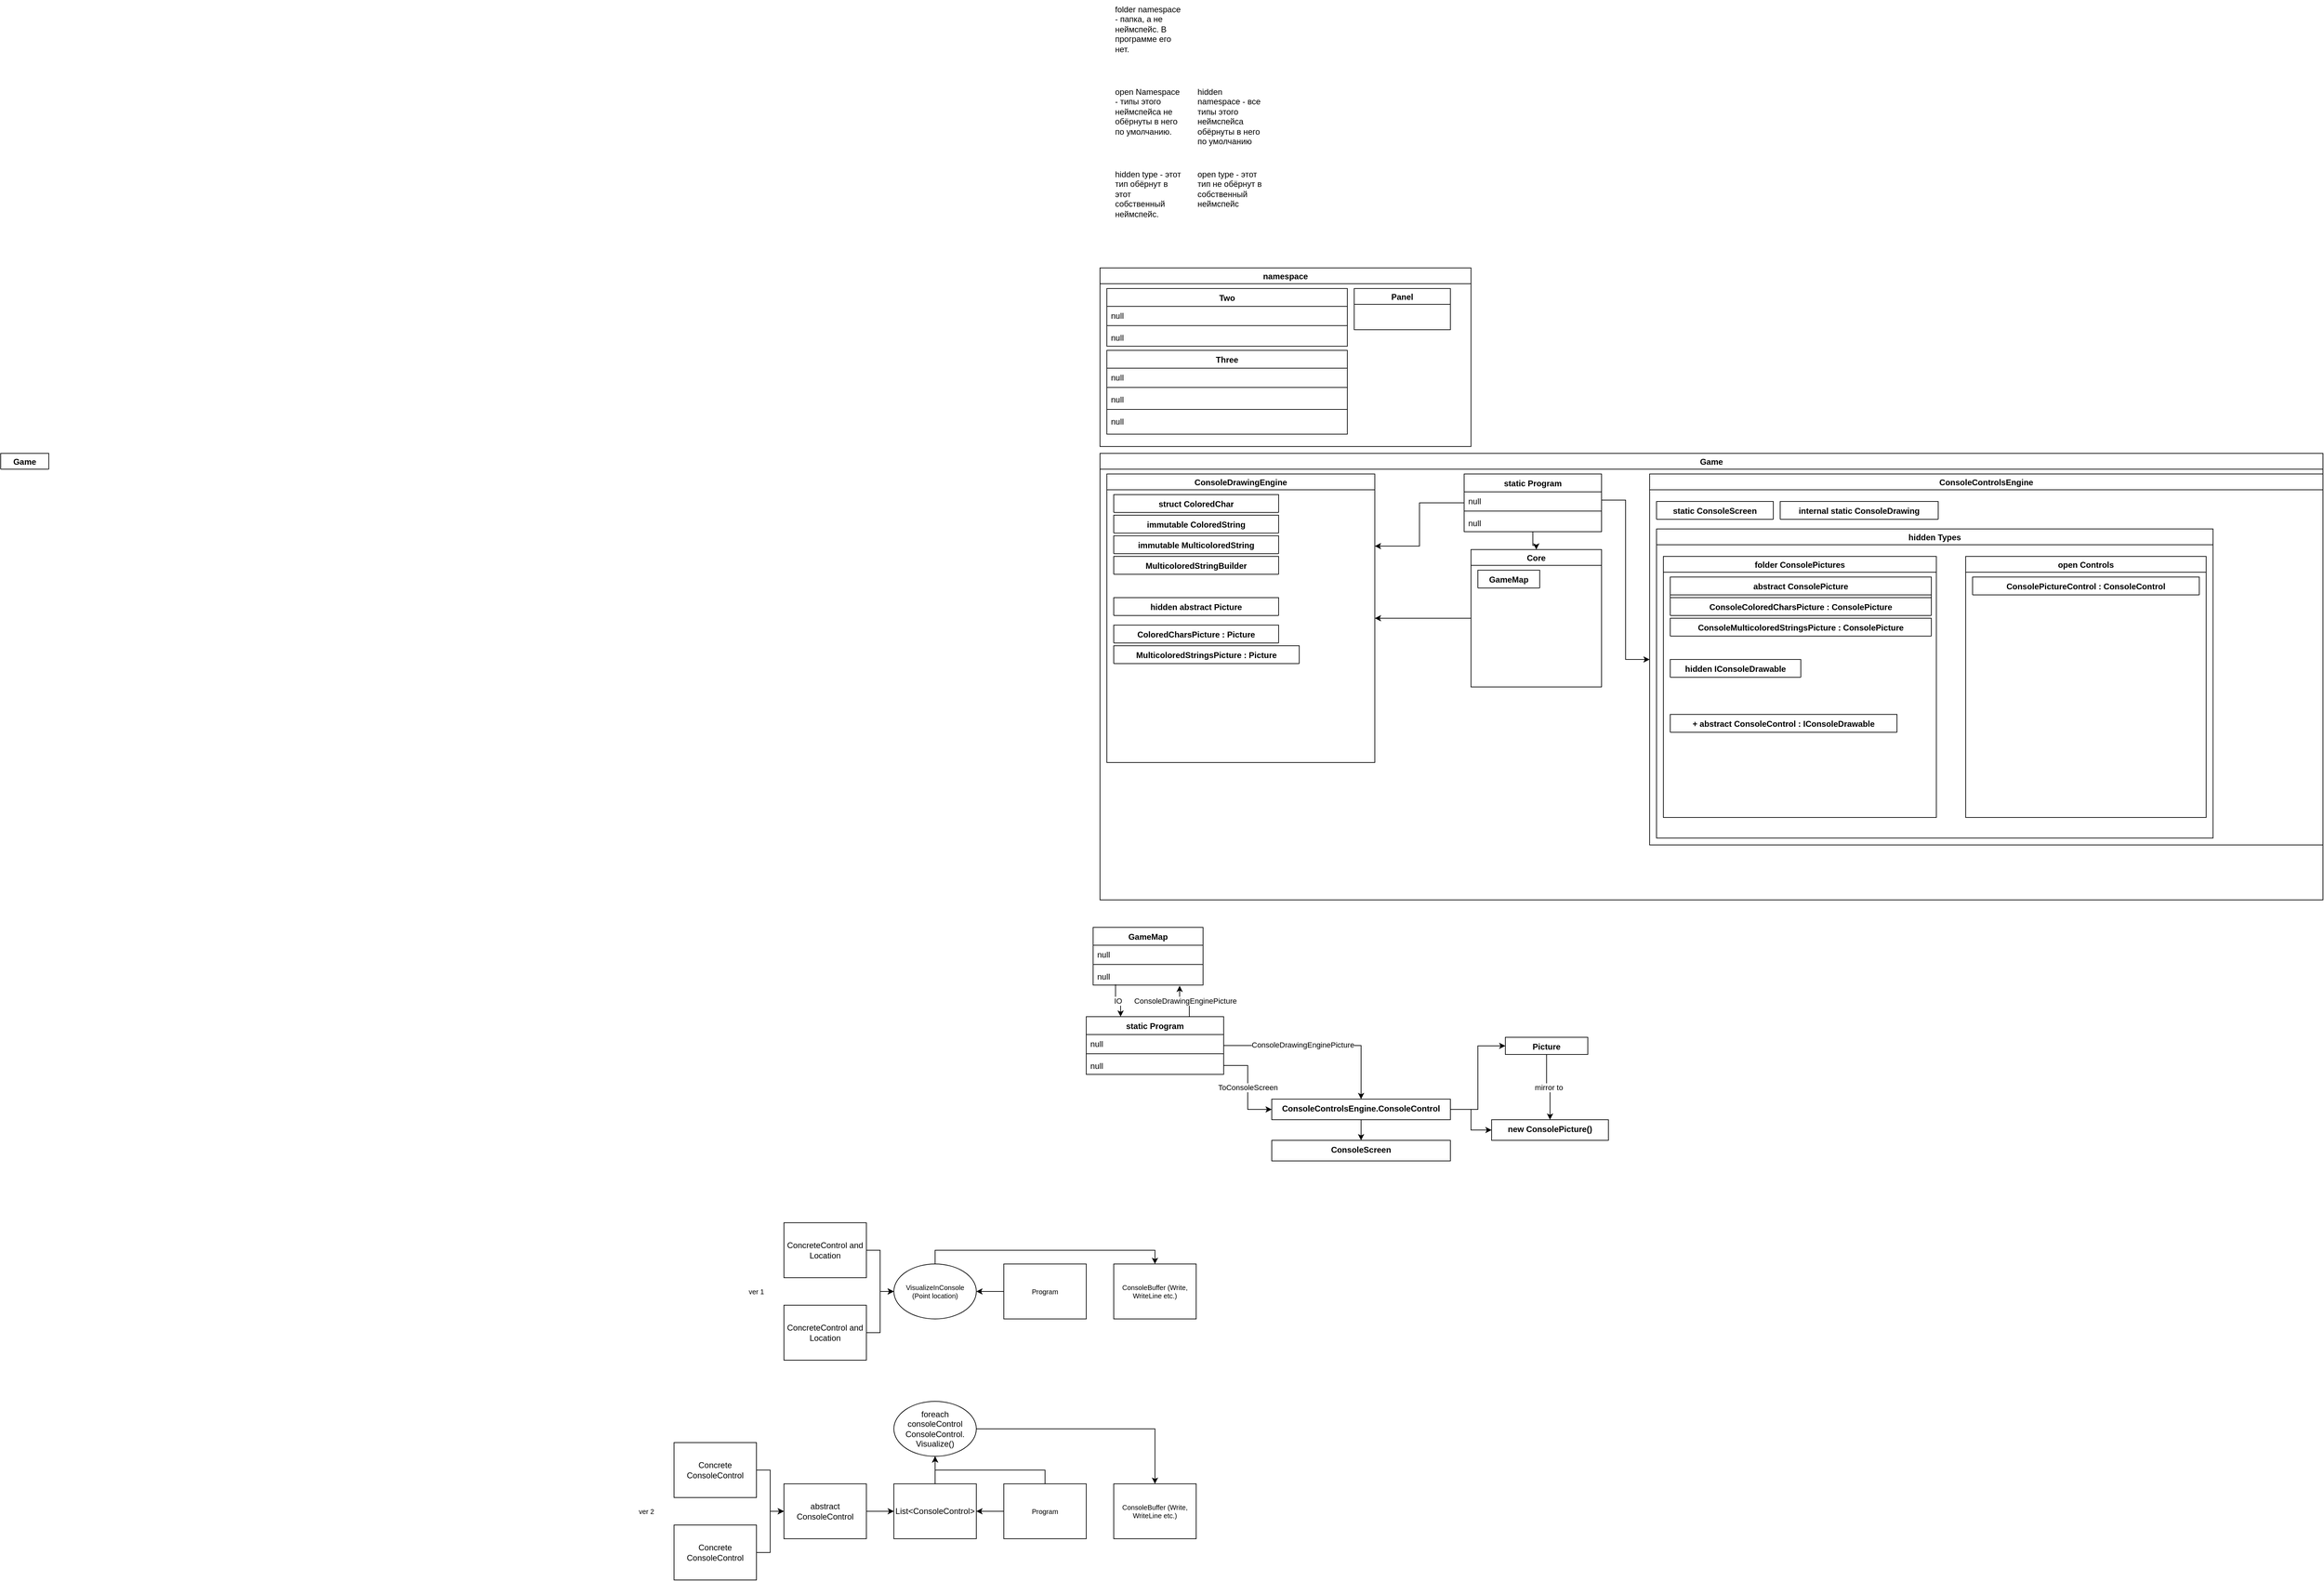<mxfile version="13.9.9" type="device"><diagram id="C5RBs43oDa-KdzZeNtuy" name="Page-1"><mxGraphModel dx="301" dy="2136" grid="1" gridSize="10" guides="0" tooltips="1" connect="1" arrows="1" fold="1" page="1" pageScale="1" pageWidth="827" pageHeight="1169" math="0" shadow="0"><root><mxCell id="WIyWlLk6GJQsqaUBKTNV-0"/><mxCell id="WIyWlLk6GJQsqaUBKTNV-1" parent="WIyWlLk6GJQsqaUBKTNV-0"/><mxCell id="wuCAjFwHgOU1ai-TgwmK-67" value="Game" style="swimlane;" parent="WIyWlLk6GJQsqaUBKTNV-1" vertex="1" collapsed="1"><mxGeometry x="1700" y="300" width="70" height="23" as="geometry"><mxRectangle x="1700" y="300" width="1570" height="650" as="alternateBounds"/></mxGeometry></mxCell><mxCell id="wuCAjFwHgOU1ai-TgwmK-68" style="edgeStyle=orthogonalEdgeStyle;rounded=0;orthogonalLoop=1;jettySize=auto;html=1;entryX=0.5;entryY=0;entryDx=0;entryDy=0;" parent="wuCAjFwHgOU1ai-TgwmK-67" source="wuCAjFwHgOU1ai-TgwmK-69" target="wuCAjFwHgOU1ai-TgwmK-99" edge="1"><mxGeometry relative="1" as="geometry"/></mxCell><mxCell id="wuCAjFwHgOU1ai-TgwmK-69" value="Program" style="swimlane;fontStyle=1;align=center;verticalAlign=top;childLayout=stackLayout;horizontal=1;startSize=26;horizontalStack=0;resizeParent=1;resizeParentMax=0;resizeLast=0;collapsible=1;marginBottom=0;" parent="wuCAjFwHgOU1ai-TgwmK-67" vertex="1"><mxGeometry x="550" y="30" width="160" height="76" as="geometry"/></mxCell><mxCell id="wuCAjFwHgOU1ai-TgwmK-70" value="null" style="text;strokeColor=none;fillColor=none;align=left;verticalAlign=top;spacingLeft=4;spacingRight=4;overflow=hidden;rotatable=0;points=[[0,0.5],[1,0.5]];portConstraint=eastwest;" parent="wuCAjFwHgOU1ai-TgwmK-69" vertex="1"><mxGeometry y="26" width="160" height="24" as="geometry"/></mxCell><mxCell id="wuCAjFwHgOU1ai-TgwmK-72" value="null" style="text;strokeColor=none;fillColor=none;align=left;verticalAlign=top;spacingLeft=4;spacingRight=4;overflow=hidden;rotatable=0;points=[[0,0.5],[1,0.5]];portConstraint=eastwest;" parent="wuCAjFwHgOU1ai-TgwmK-69" vertex="1"><mxGeometry y="50" width="160" height="26" as="geometry"/></mxCell><mxCell id="wuCAjFwHgOU1ai-TgwmK-73" value="ColoredCharsEngine" style="swimlane;" parent="wuCAjFwHgOU1ai-TgwmK-67" vertex="1"><mxGeometry x="10" y="30" width="390" height="354" as="geometry"/></mxCell><mxCell id="wuCAjFwHgOU1ai-TgwmK-74" value="ColoredString" style="swimlane;fontStyle=1;align=center;verticalAlign=top;childLayout=stackLayout;horizontal=1;startSize=26;horizontalStack=0;resizeParent=1;resizeParentMax=0;resizeLast=0;collapsible=1;marginBottom=0;" parent="wuCAjFwHgOU1ai-TgwmK-73" vertex="1" collapsed="1"><mxGeometry x="10" y="60" width="150" height="26" as="geometry"><mxRectangle x="10" y="30" width="170" height="84" as="alternateBounds"/></mxGeometry></mxCell><mxCell id="wuCAjFwHgOU1ai-TgwmK-75" value="a" style="text;strokeColor=none;fillColor=none;align=left;verticalAlign=top;spacingLeft=4;spacingRight=4;overflow=hidden;rotatable=0;points=[[0,0.5],[1,0.5]];portConstraint=eastwest;" parent="wuCAjFwHgOU1ai-TgwmK-74" vertex="1"><mxGeometry y="26" width="150" height="24" as="geometry"/></mxCell><mxCell id="wuCAjFwHgOU1ai-TgwmK-76" value="" style="line;strokeWidth=1;fillColor=none;align=left;verticalAlign=middle;spacingTop=-1;spacingLeft=3;spacingRight=3;rotatable=0;labelPosition=right;points=[];portConstraint=eastwest;" parent="wuCAjFwHgOU1ai-TgwmK-74" vertex="1"><mxGeometry y="50" width="150" height="8" as="geometry"/></mxCell><mxCell id="wuCAjFwHgOU1ai-TgwmK-77" value="a" style="text;strokeColor=none;fillColor=none;align=left;verticalAlign=top;spacingLeft=4;spacingRight=4;overflow=hidden;rotatable=0;points=[[0,0.5],[1,0.5]];portConstraint=eastwest;" parent="wuCAjFwHgOU1ai-TgwmK-74" vertex="1"><mxGeometry y="58" width="150" height="26" as="geometry"/></mxCell><mxCell id="wuCAjFwHgOU1ai-TgwmK-78" value="MulticoloredStringBuilder" style="swimlane;fontStyle=1;align=center;verticalAlign=top;childLayout=stackLayout;horizontal=1;startSize=26;horizontalStack=0;resizeParent=1;resizeParentMax=0;resizeLast=0;collapsible=1;marginBottom=0;" parent="wuCAjFwHgOU1ai-TgwmK-73" vertex="1" collapsed="1"><mxGeometry x="10" y="90" width="210" height="26" as="geometry"><mxRectangle x="50" y="740" width="210" height="84" as="alternateBounds"/></mxGeometry></mxCell><mxCell id="wuCAjFwHgOU1ai-TgwmK-79" value="a" style="text;strokeColor=none;fillColor=none;align=left;verticalAlign=top;spacingLeft=4;spacingRight=4;overflow=hidden;rotatable=0;points=[[0,0.5],[1,0.5]];portConstraint=eastwest;" parent="wuCAjFwHgOU1ai-TgwmK-78" vertex="1"><mxGeometry y="26" width="210" height="24" as="geometry"/></mxCell><mxCell id="wuCAjFwHgOU1ai-TgwmK-80" value="" style="line;strokeWidth=1;fillColor=none;align=left;verticalAlign=middle;spacingTop=-1;spacingLeft=3;spacingRight=3;rotatable=0;labelPosition=right;points=[];portConstraint=eastwest;" parent="wuCAjFwHgOU1ai-TgwmK-78" vertex="1"><mxGeometry y="50" width="210" height="8" as="geometry"/></mxCell><mxCell id="wuCAjFwHgOU1ai-TgwmK-81" value="a" style="text;strokeColor=none;fillColor=none;align=left;verticalAlign=top;spacingLeft=4;spacingRight=4;overflow=hidden;rotatable=0;points=[[0,0.5],[1,0.5]];portConstraint=eastwest;" parent="wuCAjFwHgOU1ai-TgwmK-78" vertex="1"><mxGeometry y="58" width="210" height="26" as="geometry"/></mxCell><mxCell id="wuCAjFwHgOU1ai-TgwmK-82" value="struct ColoredChar" style="swimlane;fontStyle=1;align=center;verticalAlign=top;childLayout=stackLayout;horizontal=1;startSize=26;horizontalStack=0;resizeParent=1;resizeParentMax=0;resizeLast=0;collapsible=1;marginBottom=0;" parent="wuCAjFwHgOU1ai-TgwmK-73" vertex="1" collapsed="1"><mxGeometry x="10" y="30" width="140" height="26" as="geometry"><mxRectangle x="10" y="30" width="170" height="84" as="alternateBounds"/></mxGeometry></mxCell><mxCell id="wuCAjFwHgOU1ai-TgwmK-83" value="a" style="text;strokeColor=none;fillColor=none;align=left;verticalAlign=top;spacingLeft=4;spacingRight=4;overflow=hidden;rotatable=0;points=[[0,0.5],[1,0.5]];portConstraint=eastwest;" parent="wuCAjFwHgOU1ai-TgwmK-82" vertex="1"><mxGeometry y="26" width="140" height="24" as="geometry"/></mxCell><mxCell id="wuCAjFwHgOU1ai-TgwmK-84" value="" style="line;strokeWidth=1;fillColor=none;align=left;verticalAlign=middle;spacingTop=-1;spacingLeft=3;spacingRight=3;rotatable=0;labelPosition=right;points=[];portConstraint=eastwest;" parent="wuCAjFwHgOU1ai-TgwmK-82" vertex="1"><mxGeometry y="50" width="140" height="8" as="geometry"/></mxCell><mxCell id="wuCAjFwHgOU1ai-TgwmK-85" value="a" style="text;strokeColor=none;fillColor=none;align=left;verticalAlign=top;spacingLeft=4;spacingRight=4;overflow=hidden;rotatable=0;points=[[0,0.5],[1,0.5]];portConstraint=eastwest;" parent="wuCAjFwHgOU1ai-TgwmK-82" vertex="1"><mxGeometry y="58" width="140" height="26" as="geometry"/></mxCell><mxCell id="wuCAjFwHgOU1ai-TgwmK-86" value="abstract Picture" style="swimlane;fontStyle=1;align=center;verticalAlign=top;childLayout=stackLayout;horizontal=1;startSize=26;horizontalStack=0;resizeParent=1;resizeParentMax=0;resizeLast=0;collapsible=1;marginBottom=0;" parent="wuCAjFwHgOU1ai-TgwmK-73" vertex="1" collapsed="1"><mxGeometry x="10" y="130" width="130" height="26" as="geometry"><mxRectangle x="230" y="110" width="170" height="50" as="alternateBounds"/></mxGeometry></mxCell><mxCell id="wuCAjFwHgOU1ai-TgwmK-87" value="public Size { get; }" style="text;strokeColor=none;fillColor=none;align=left;verticalAlign=top;spacingLeft=4;spacingRight=4;overflow=hidden;rotatable=0;points=[[0,0.5],[1,0.5]];portConstraint=eastwest;" parent="wuCAjFwHgOU1ai-TgwmK-86" vertex="1"><mxGeometry y="26" width="130" height="24" as="geometry"/></mxCell><mxCell id="wuCAjFwHgOU1ai-TgwmK-88" value="MulticoloredStringsPicture : Picture" style="swimlane;fontStyle=1;align=center;verticalAlign=top;childLayout=stackLayout;horizontal=1;startSize=26;horizontalStack=0;resizeParent=1;resizeParentMax=0;resizeLast=0;collapsible=1;marginBottom=0;" parent="wuCAjFwHgOU1ai-TgwmK-73" vertex="1" collapsed="1"><mxGeometry x="10" y="190" width="270" height="26" as="geometry"><mxRectangle x="10" y="270" width="230" height="84" as="alternateBounds"/></mxGeometry></mxCell><mxCell id="wuCAjFwHgOU1ai-TgwmK-89" value="a" style="text;strokeColor=none;fillColor=none;align=left;verticalAlign=top;spacingLeft=4;spacingRight=4;overflow=hidden;rotatable=0;points=[[0,0.5],[1,0.5]];portConstraint=eastwest;" parent="wuCAjFwHgOU1ai-TgwmK-88" vertex="1"><mxGeometry y="26" width="270" height="24" as="geometry"/></mxCell><mxCell id="wuCAjFwHgOU1ai-TgwmK-90" value="" style="line;strokeWidth=1;fillColor=none;align=left;verticalAlign=middle;spacingTop=-1;spacingLeft=3;spacingRight=3;rotatable=0;labelPosition=right;points=[];portConstraint=eastwest;" parent="wuCAjFwHgOU1ai-TgwmK-88" vertex="1"><mxGeometry y="50" width="270" height="8" as="geometry"/></mxCell><mxCell id="wuCAjFwHgOU1ai-TgwmK-91" value="a" style="text;strokeColor=none;fillColor=none;align=left;verticalAlign=top;spacingLeft=4;spacingRight=4;overflow=hidden;rotatable=0;points=[[0,0.5],[1,0.5]];portConstraint=eastwest;" parent="wuCAjFwHgOU1ai-TgwmK-88" vertex="1"><mxGeometry y="58" width="270" height="26" as="geometry"/></mxCell><mxCell id="wuCAjFwHgOU1ai-TgwmK-92" value="ColoredCharsPicture : Picture" style="swimlane;fontStyle=1;align=center;verticalAlign=top;childLayout=stackLayout;horizontal=1;startSize=26;horizontalStack=0;resizeParent=1;resizeParentMax=0;resizeLast=0;collapsible=1;marginBottom=0;" parent="wuCAjFwHgOU1ai-TgwmK-73" vertex="1" collapsed="1"><mxGeometry x="10" y="160" width="240" height="26" as="geometry"><mxRectangle x="150" y="130" width="210" height="84" as="alternateBounds"/></mxGeometry></mxCell><mxCell id="wuCAjFwHgOU1ai-TgwmK-93" value="a" style="text;strokeColor=none;fillColor=none;align=left;verticalAlign=top;spacingLeft=4;spacingRight=4;overflow=hidden;rotatable=0;points=[[0,0.5],[1,0.5]];portConstraint=eastwest;" parent="wuCAjFwHgOU1ai-TgwmK-92" vertex="1"><mxGeometry y="26" width="240" height="24" as="geometry"/></mxCell><mxCell id="wuCAjFwHgOU1ai-TgwmK-94" value="" style="line;strokeWidth=1;fillColor=none;align=left;verticalAlign=middle;spacingTop=-1;spacingLeft=3;spacingRight=3;rotatable=0;labelPosition=right;points=[];portConstraint=eastwest;" parent="wuCAjFwHgOU1ai-TgwmK-92" vertex="1"><mxGeometry y="50" width="240" height="8" as="geometry"/></mxCell><mxCell id="wuCAjFwHgOU1ai-TgwmK-95" value="a" style="text;strokeColor=none;fillColor=none;align=left;verticalAlign=top;spacingLeft=4;spacingRight=4;overflow=hidden;rotatable=0;points=[[0,0.5],[1,0.5]];portConstraint=eastwest;" parent="wuCAjFwHgOU1ai-TgwmK-92" vertex="1"><mxGeometry y="58" width="240" height="26" as="geometry"/></mxCell><mxCell id="wuCAjFwHgOU1ai-TgwmK-98" style="edgeStyle=orthogonalEdgeStyle;rounded=0;orthogonalLoop=1;jettySize=auto;html=1;exitX=0;exitY=0.5;exitDx=0;exitDy=0;entryX=1;entryY=0.5;entryDx=0;entryDy=0;" parent="wuCAjFwHgOU1ai-TgwmK-67" source="wuCAjFwHgOU1ai-TgwmK-99" target="wuCAjFwHgOU1ai-TgwmK-73" edge="1"><mxGeometry relative="1" as="geometry"/></mxCell><mxCell id="wuCAjFwHgOU1ai-TgwmK-99" value="Core" style="swimlane;" parent="wuCAjFwHgOU1ai-TgwmK-67" vertex="1"><mxGeometry x="530" y="170" width="200" height="200" as="geometry"/></mxCell><mxCell id="wuCAjFwHgOU1ai-TgwmK-100" value="Part" style="swimlane;fontStyle=1;align=center;verticalAlign=top;childLayout=stackLayout;horizontal=1;startSize=26;horizontalStack=0;resizeParent=1;resizeParentMax=0;resizeLast=0;collapsible=1;marginBottom=0;" parent="wuCAjFwHgOU1ai-TgwmK-99" vertex="1"><mxGeometry x="10" y="30" width="160" height="84" as="geometry"><mxRectangle x="10" y="30" width="90" height="26" as="alternateBounds"/></mxGeometry></mxCell><mxCell id="wuCAjFwHgOU1ai-TgwmK-101" value="null" style="text;strokeColor=none;fillColor=none;align=left;verticalAlign=top;spacingLeft=4;spacingRight=4;overflow=hidden;rotatable=0;points=[[0,0.5],[1,0.5]];portConstraint=eastwest;" parent="wuCAjFwHgOU1ai-TgwmK-100" vertex="1"><mxGeometry y="26" width="160" height="24" as="geometry"/></mxCell><mxCell id="wuCAjFwHgOU1ai-TgwmK-102" value="" style="line;strokeWidth=1;fillColor=none;align=left;verticalAlign=middle;spacingTop=-1;spacingLeft=3;spacingRight=3;rotatable=0;labelPosition=right;points=[];portConstraint=eastwest;" parent="wuCAjFwHgOU1ai-TgwmK-100" vertex="1"><mxGeometry y="50" width="160" height="8" as="geometry"/></mxCell><mxCell id="wuCAjFwHgOU1ai-TgwmK-103" value="null" style="text;strokeColor=none;fillColor=none;align=left;verticalAlign=top;spacingLeft=4;spacingRight=4;overflow=hidden;rotatable=0;points=[[0,0.5],[1,0.5]];portConstraint=eastwest;" parent="wuCAjFwHgOU1ai-TgwmK-100" vertex="1"><mxGeometry y="58" width="160" height="26" as="geometry"/></mxCell><mxCell id="wuCAjFwHgOU1ai-TgwmK-104" value="ConsoleEngine" style="swimlane;" parent="wuCAjFwHgOU1ai-TgwmK-67" vertex="1"><mxGeometry x="800" y="30" width="770" height="540" as="geometry"><mxRectangle x="800" y="30" width="120" height="23" as="alternateBounds"/></mxGeometry></mxCell><mxCell id="wuCAjFwHgOU1ai-TgwmK-105" value="ConsoleScreen" style="swimlane;fontStyle=1;align=center;verticalAlign=top;childLayout=stackLayout;horizontal=1;startSize=26;horizontalStack=0;resizeParent=1;resizeParentMax=0;resizeLast=0;collapsible=1;marginBottom=0;" parent="wuCAjFwHgOU1ai-TgwmK-104" vertex="1" collapsed="1"><mxGeometry x="10" y="60" width="120" height="26" as="geometry"><mxRectangle x="10" y="60" width="350" height="100" as="alternateBounds"/></mxGeometry></mxCell><mxCell id="wuCAjFwHgOU1ai-TgwmK-106" value="public ReadOnlyList&lt;IConsoleControl&gt; GetControls { get; }" style="text;strokeColor=none;fillColor=none;align=left;verticalAlign=top;spacingLeft=4;spacingRight=4;overflow=hidden;rotatable=0;points=[[0,0.5],[1,0.5]];portConstraint=eastwest;" parent="wuCAjFwHgOU1ai-TgwmK-105" vertex="1"><mxGeometry y="26" width="120" height="24" as="geometry"/></mxCell><mxCell id="wuCAjFwHgOU1ai-TgwmK-107" value="" style="line;strokeWidth=1;fillColor=none;align=left;verticalAlign=middle;spacingTop=-1;spacingLeft=3;spacingRight=3;rotatable=0;labelPosition=right;points=[];portConstraint=eastwest;" parent="wuCAjFwHgOU1ai-TgwmK-105" vertex="1"><mxGeometry y="50" width="120" height="8" as="geometry"/></mxCell><mxCell id="wuCAjFwHgOU1ai-TgwmK-108" value="public void Add(IConsoleControl)&#10;public void Render()" style="text;strokeColor=none;fillColor=none;align=left;verticalAlign=top;spacingLeft=4;spacingRight=4;overflow=hidden;rotatable=0;points=[[0,0.5],[1,0.5]];portConstraint=eastwest;" parent="wuCAjFwHgOU1ai-TgwmK-105" vertex="1"><mxGeometry y="58" width="120" height="42" as="geometry"/></mxCell><mxCell id="8JwIuPlnPCay-dBR6Bqk-117" value="Types" style="swimlane;" parent="wuCAjFwHgOU1ai-TgwmK-104" vertex="1"><mxGeometry x="10" y="100" width="370" height="340" as="geometry"><mxRectangle x="10" y="100" width="130" height="23" as="alternateBounds"/></mxGeometry></mxCell><mxCell id="8JwIuPlnPCay-dBR6Bqk-104" value="ColoredCharsConsolePicture : ConsolePicture" style="swimlane;fontStyle=1;align=center;verticalAlign=top;childLayout=stackLayout;horizontal=1;startSize=26;horizontalStack=0;resizeParent=1;resizeParentMax=0;resizeLast=0;collapsible=1;marginBottom=0;" parent="8JwIuPlnPCay-dBR6Bqk-117" vertex="1" collapsed="1"><mxGeometry x="10" y="60" width="330" height="26" as="geometry"><mxRectangle x="2530" y="800" width="350" height="122" as="alternateBounds"/></mxGeometry></mxCell><mxCell id="8JwIuPlnPCay-dBR6Bqk-142" value="public ColoredCharsPicture { get; }" style="text;strokeColor=none;fillColor=none;align=left;verticalAlign=top;spacingLeft=4;spacingRight=4;overflow=hidden;rotatable=0;points=[[0,0.5],[1,0.5]];portConstraint=eastwest;" parent="8JwIuPlnPCay-dBR6Bqk-104" vertex="1"><mxGeometry y="26" width="330" height="24" as="geometry"/></mxCell><mxCell id="8JwIuPlnPCay-dBR6Bqk-143" value="" style="line;strokeWidth=1;fillColor=none;align=left;verticalAlign=middle;spacingTop=-1;spacingLeft=3;spacingRight=3;rotatable=0;labelPosition=right;points=[];portConstraint=eastwest;" parent="8JwIuPlnPCay-dBR6Bqk-104" vertex="1"><mxGeometry y="50" width="330" height="8" as="geometry"/></mxCell><mxCell id="8JwIuPlnPCay-dBR6Bqk-105" value="public ctor(ColoredCharsPicture picture)" style="text;strokeColor=none;fillColor=none;align=left;verticalAlign=top;spacingLeft=4;spacingRight=4;overflow=hidden;rotatable=0;points=[[0,0.5],[1,0.5]];portConstraint=eastwest;" parent="8JwIuPlnPCay-dBR6Bqk-104" vertex="1"><mxGeometry y="58" width="330" height="24" as="geometry"/></mxCell><mxCell id="8JwIuPlnPCay-dBR6Bqk-106" value="" style="line;strokeWidth=1;fillColor=none;align=left;verticalAlign=middle;spacingTop=-1;spacingLeft=3;spacingRight=3;rotatable=0;labelPosition=right;points=[];portConstraint=eastwest;" parent="8JwIuPlnPCay-dBR6Bqk-104" vertex="1"><mxGeometry y="82" width="330" height="8" as="geometry"/></mxCell><mxCell id="8JwIuPlnPCay-dBR6Bqk-107" value="public override Draw(Point location)" style="text;strokeColor=none;fillColor=none;align=left;verticalAlign=top;spacingLeft=4;spacingRight=4;overflow=hidden;rotatable=0;points=[[0,0.5],[1,0.5]];portConstraint=eastwest;" parent="8JwIuPlnPCay-dBR6Bqk-104" vertex="1"><mxGeometry y="90" width="330" height="32" as="geometry"/></mxCell><mxCell id="8JwIuPlnPCay-dBR6Bqk-152" value="MulticoloredStringsConsolePicture : ConsolePicture" style="swimlane;fontStyle=1;align=center;verticalAlign=top;childLayout=stackLayout;horizontal=1;startSize=26;horizontalStack=0;resizeParent=1;resizeParentMax=0;resizeLast=0;collapsible=1;marginBottom=0;" parent="8JwIuPlnPCay-dBR6Bqk-117" vertex="1" collapsed="1"><mxGeometry x="10" y="90" width="330" height="26" as="geometry"><mxRectangle x="10" y="90" width="350" height="122" as="alternateBounds"/></mxGeometry></mxCell><mxCell id="8JwIuPlnPCay-dBR6Bqk-153" value="public MulticoloredStringsConsolePicture { get; }" style="text;strokeColor=none;fillColor=none;align=left;verticalAlign=top;spacingLeft=4;spacingRight=4;overflow=hidden;rotatable=0;points=[[0,0.5],[1,0.5]];portConstraint=eastwest;" parent="8JwIuPlnPCay-dBR6Bqk-152" vertex="1"><mxGeometry y="26" width="330" height="24" as="geometry"/></mxCell><mxCell id="8JwIuPlnPCay-dBR6Bqk-154" value="" style="line;strokeWidth=1;fillColor=none;align=left;verticalAlign=middle;spacingTop=-1;spacingLeft=3;spacingRight=3;rotatable=0;labelPosition=right;points=[];portConstraint=eastwest;" parent="8JwIuPlnPCay-dBR6Bqk-152" vertex="1"><mxGeometry y="50" width="330" height="8" as="geometry"/></mxCell><mxCell id="8JwIuPlnPCay-dBR6Bqk-155" value="public ctor(MulticoloredStringsConsolePicture picture)" style="text;strokeColor=none;fillColor=none;align=left;verticalAlign=top;spacingLeft=4;spacingRight=4;overflow=hidden;rotatable=0;points=[[0,0.5],[1,0.5]];portConstraint=eastwest;" parent="8JwIuPlnPCay-dBR6Bqk-152" vertex="1"><mxGeometry y="58" width="330" height="24" as="geometry"/></mxCell><mxCell id="8JwIuPlnPCay-dBR6Bqk-156" value="" style="line;strokeWidth=1;fillColor=none;align=left;verticalAlign=middle;spacingTop=-1;spacingLeft=3;spacingRight=3;rotatable=0;labelPosition=right;points=[];portConstraint=eastwest;" parent="8JwIuPlnPCay-dBR6Bqk-152" vertex="1"><mxGeometry y="82" width="330" height="8" as="geometry"/></mxCell><mxCell id="8JwIuPlnPCay-dBR6Bqk-157" value="public override Draw(Point location)" style="text;strokeColor=none;fillColor=none;align=left;verticalAlign=top;spacingLeft=4;spacingRight=4;overflow=hidden;rotatable=0;points=[[0,0.5],[1,0.5]];portConstraint=eastwest;" parent="8JwIuPlnPCay-dBR6Bqk-152" vertex="1"><mxGeometry y="90" width="330" height="32" as="geometry"/></mxCell><mxCell id="8JwIuPlnPCay-dBR6Bqk-146" value="abstract ConsolePicture" style="swimlane;fontStyle=1;align=center;verticalAlign=top;childLayout=stackLayout;horizontal=1;startSize=26;horizontalStack=0;resizeParent=1;resizeParentMax=0;resizeLast=0;collapsible=1;marginBottom=0;" parent="8JwIuPlnPCay-dBR6Bqk-117" vertex="1" collapsed="1"><mxGeometry x="10" y="30" width="330" height="26" as="geometry"><mxRectangle x="2620" y="190" width="350" height="122" as="alternateBounds"/></mxGeometry></mxCell><mxCell id="8JwIuPlnPCay-dBR6Bqk-147" value="null" style="text;strokeColor=none;fillColor=none;align=left;verticalAlign=top;spacingLeft=4;spacingRight=4;overflow=hidden;rotatable=0;points=[[0,0.5],[1,0.5]];portConstraint=eastwest;" parent="8JwIuPlnPCay-dBR6Bqk-146" vertex="1"><mxGeometry y="26" width="330" height="24" as="geometry"/></mxCell><mxCell id="8JwIuPlnPCay-dBR6Bqk-148" value="" style="line;strokeWidth=1;fillColor=none;align=left;verticalAlign=middle;spacingTop=-1;spacingLeft=3;spacingRight=3;rotatable=0;labelPosition=right;points=[];portConstraint=eastwest;" parent="8JwIuPlnPCay-dBR6Bqk-146" vertex="1"><mxGeometry y="50" width="330" height="8" as="geometry"/></mxCell><mxCell id="8JwIuPlnPCay-dBR6Bqk-149" value="null" style="text;strokeColor=none;fillColor=none;align=left;verticalAlign=top;spacingLeft=4;spacingRight=4;overflow=hidden;rotatable=0;points=[[0,0.5],[1,0.5]];portConstraint=eastwest;" parent="8JwIuPlnPCay-dBR6Bqk-146" vertex="1"><mxGeometry y="58" width="330" height="24" as="geometry"/></mxCell><mxCell id="8JwIuPlnPCay-dBR6Bqk-150" value="" style="line;strokeWidth=1;fillColor=none;align=left;verticalAlign=middle;spacingTop=-1;spacingLeft=3;spacingRight=3;rotatable=0;labelPosition=right;points=[];portConstraint=eastwest;" parent="8JwIuPlnPCay-dBR6Bqk-146" vertex="1"><mxGeometry y="82" width="330" height="8" as="geometry"/></mxCell><mxCell id="8JwIuPlnPCay-dBR6Bqk-151" value="public abstract void Draw(Point location)" style="text;strokeColor=none;fillColor=none;align=left;verticalAlign=top;spacingLeft=4;spacingRight=4;overflow=hidden;rotatable=0;points=[[0,0.5],[1,0.5]];portConstraint=eastwest;" parent="8JwIuPlnPCay-dBR6Bqk-146" vertex="1"><mxGeometry y="90" width="330" height="32" as="geometry"/></mxCell><mxCell id="8JwIuPlnPCay-dBR6Bqk-92" value="IConsoleDrawable" style="swimlane;fontStyle=1;align=center;verticalAlign=top;childLayout=stackLayout;horizontal=1;startSize=26;horizontalStack=0;resizeParent=1;resizeParentMax=0;resizeLast=0;collapsible=1;marginBottom=0;" parent="8JwIuPlnPCay-dBR6Bqk-117" vertex="1" collapsed="1"><mxGeometry x="10" y="130" width="190" height="26" as="geometry"><mxRectangle x="10" y="130" width="350" height="90" as="alternateBounds"/></mxGeometry></mxCell><mxCell id="8JwIuPlnPCay-dBR6Bqk-93" value="public ConsolePicture ConsolePicture { get; }" style="text;strokeColor=none;fillColor=none;align=left;verticalAlign=top;spacingLeft=4;spacingRight=4;overflow=hidden;rotatable=0;points=[[0,0.5],[1,0.5]];portConstraint=eastwest;" parent="8JwIuPlnPCay-dBR6Bqk-92" vertex="1"><mxGeometry y="26" width="190" height="24" as="geometry"/></mxCell><mxCell id="8JwIuPlnPCay-dBR6Bqk-94" value="" style="line;strokeWidth=1;fillColor=none;align=left;verticalAlign=middle;spacingTop=-1;spacingLeft=3;spacingRight=3;rotatable=0;labelPosition=right;points=[];portConstraint=eastwest;" parent="8JwIuPlnPCay-dBR6Bqk-92" vertex="1"><mxGeometry y="50" width="190" height="8" as="geometry"/></mxCell><mxCell id="8JwIuPlnPCay-dBR6Bqk-95" value="public void Visualize()" style="text;strokeColor=none;fillColor=none;align=left;verticalAlign=top;spacingLeft=4;spacingRight=4;overflow=hidden;rotatable=0;points=[[0,0.5],[1,0.5]];portConstraint=eastwest;" parent="8JwIuPlnPCay-dBR6Bqk-92" vertex="1"><mxGeometry y="58" width="190" height="32" as="geometry"/></mxCell><mxCell id="4QmMowVHlYjcXGHKpVRN-0" value="abstract ConsoleControl : IConsoleDrawable" style="swimlane;fontStyle=1;align=center;verticalAlign=top;childLayout=stackLayout;horizontal=1;startSize=26;horizontalStack=0;resizeParent=1;resizeParentMax=0;resizeLast=0;collapsible=1;marginBottom=0;" parent="8JwIuPlnPCay-dBR6Bqk-117" vertex="1" collapsed="1"><mxGeometry x="10" y="170" width="330" height="26" as="geometry"><mxRectangle x="10" y="170" width="350" height="150" as="alternateBounds"/></mxGeometry></mxCell><mxCell id="4QmMowVHlYjcXGHKpVRN-1" value="public int X { get; set; }&#10;public int Y { get; set; }&#10;public Point Location { get; set; }" style="text;strokeColor=none;fillColor=none;align=left;verticalAlign=top;spacingLeft=4;spacingRight=4;overflow=hidden;rotatable=0;points=[[0,0.5],[1,0.5]];portConstraint=eastwest;" parent="4QmMowVHlYjcXGHKpVRN-0" vertex="1"><mxGeometry y="26" width="330" height="54" as="geometry"/></mxCell><mxCell id="4QmMowVHlYjcXGHKpVRN-2" value="" style="line;strokeWidth=1;fillColor=none;align=left;verticalAlign=middle;spacingTop=-1;spacingLeft=3;spacingRight=3;rotatable=0;labelPosition=right;points=[];portConstraint=eastwest;" parent="4QmMowVHlYjcXGHKpVRN-0" vertex="1"><mxGeometry y="80" width="330" height="8" as="geometry"/></mxCell><mxCell id="4QmMowVHlYjcXGHKpVRN-5" value="null" style="text;strokeColor=none;fillColor=none;align=left;verticalAlign=top;spacingLeft=4;spacingRight=4;overflow=hidden;rotatable=0;points=[[0,0.5],[1,0.5]];portConstraint=eastwest;" parent="4QmMowVHlYjcXGHKpVRN-0" vertex="1"><mxGeometry y="88" width="330" height="22" as="geometry"/></mxCell><mxCell id="4QmMowVHlYjcXGHKpVRN-12" value="" style="line;strokeWidth=1;fillColor=none;align=left;verticalAlign=middle;spacingTop=-1;spacingLeft=3;spacingRight=3;rotatable=0;labelPosition=right;points=[];portConstraint=eastwest;" parent="4QmMowVHlYjcXGHKpVRN-0" vertex="1"><mxGeometry y="110" width="330" height="8" as="geometry"/></mxCell><mxCell id="4QmMowVHlYjcXGHKpVRN-13" value="null" style="text;strokeColor=none;fillColor=none;align=left;verticalAlign=top;spacingLeft=4;spacingRight=4;overflow=hidden;rotatable=0;points=[[0,0.5],[1,0.5]];portConstraint=eastwest;" parent="4QmMowVHlYjcXGHKpVRN-0" vertex="1"><mxGeometry y="118" width="330" height="32" as="geometry"/></mxCell><mxCell id="8JwIuPlnPCay-dBR6Bqk-170" value="Controls" style="swimlane;" parent="wuCAjFwHgOU1ai-TgwmK-104" vertex="1"><mxGeometry x="390" y="100" width="370" height="340" as="geometry"><mxRectangle x="390" y="100" width="130" height="23" as="alternateBounds"/></mxGeometry></mxCell><mxCell id="4QmMowVHlYjcXGHKpVRN-6" value="ConsolePicture : ConsoleControl" style="swimlane;fontStyle=1;align=center;verticalAlign=top;childLayout=stackLayout;horizontal=1;startSize=26;horizontalStack=0;resizeParent=1;resizeParentMax=0;resizeLast=0;collapsible=1;marginBottom=0;" parent="8JwIuPlnPCay-dBR6Bqk-170" vertex="1"><mxGeometry x="10" y="30" width="350" height="122" as="geometry"><mxRectangle x="10" y="120" width="330" height="26" as="alternateBounds"/></mxGeometry></mxCell><mxCell id="4QmMowVHlYjcXGHKpVRN-7" value="null" style="text;strokeColor=none;fillColor=none;align=left;verticalAlign=top;spacingLeft=4;spacingRight=4;overflow=hidden;rotatable=0;points=[[0,0.5],[1,0.5]];portConstraint=eastwest;" parent="4QmMowVHlYjcXGHKpVRN-6" vertex="1"><mxGeometry y="26" width="350" height="24" as="geometry"/></mxCell><mxCell id="4QmMowVHlYjcXGHKpVRN-8" value="" style="line;strokeWidth=1;fillColor=none;align=left;verticalAlign=middle;spacingTop=-1;spacingLeft=3;spacingRight=3;rotatable=0;labelPosition=right;points=[];portConstraint=eastwest;" parent="4QmMowVHlYjcXGHKpVRN-6" vertex="1"><mxGeometry y="50" width="350" height="8" as="geometry"/></mxCell><mxCell id="4QmMowVHlYjcXGHKpVRN-9" value="null" style="text;strokeColor=none;fillColor=none;align=left;verticalAlign=top;spacingLeft=4;spacingRight=4;overflow=hidden;rotatable=0;points=[[0,0.5],[1,0.5]];portConstraint=eastwest;" parent="4QmMowVHlYjcXGHKpVRN-6" vertex="1"><mxGeometry y="58" width="350" height="24" as="geometry"/></mxCell><mxCell id="4QmMowVHlYjcXGHKpVRN-10" value="" style="line;strokeWidth=1;fillColor=none;align=left;verticalAlign=middle;spacingTop=-1;spacingLeft=3;spacingRight=3;rotatable=0;labelPosition=right;points=[];portConstraint=eastwest;" parent="4QmMowVHlYjcXGHKpVRN-6" vertex="1"><mxGeometry y="82" width="350" height="8" as="geometry"/></mxCell><mxCell id="4QmMowVHlYjcXGHKpVRN-11" value="null" style="text;strokeColor=none;fillColor=none;align=left;verticalAlign=top;spacingLeft=4;spacingRight=4;overflow=hidden;rotatable=0;points=[[0,0.5],[1,0.5]];portConstraint=eastwest;" parent="4QmMowVHlYjcXGHKpVRN-6" vertex="1"><mxGeometry y="90" width="350" height="32" as="geometry"/></mxCell><mxCell id="8JwIuPlnPCay-dBR6Bqk-158" value="static ConsoleDrawing" style="swimlane;fontStyle=1;align=center;verticalAlign=top;childLayout=stackLayout;horizontal=1;startSize=26;horizontalStack=0;resizeParent=1;resizeParentMax=0;resizeLast=0;collapsible=1;marginBottom=0;" parent="wuCAjFwHgOU1ai-TgwmK-104" vertex="1" collapsed="1"><mxGeometry x="10" y="30" width="330" height="26" as="geometry"><mxRectangle x="10" y="130" width="350" height="122" as="alternateBounds"/></mxGeometry></mxCell><mxCell id="8JwIuPlnPCay-dBR6Bqk-159" value="null" style="text;strokeColor=none;fillColor=none;align=left;verticalAlign=top;spacingLeft=4;spacingRight=4;overflow=hidden;rotatable=0;points=[[0,0.5],[1,0.5]];portConstraint=eastwest;" parent="8JwIuPlnPCay-dBR6Bqk-158" vertex="1"><mxGeometry y="26" width="330" height="24" as="geometry"/></mxCell><mxCell id="8JwIuPlnPCay-dBR6Bqk-160" value="" style="line;strokeWidth=1;fillColor=none;align=left;verticalAlign=middle;spacingTop=-1;spacingLeft=3;spacingRight=3;rotatable=0;labelPosition=right;points=[];portConstraint=eastwest;" parent="8JwIuPlnPCay-dBR6Bqk-158" vertex="1"><mxGeometry y="50" width="330" height="8" as="geometry"/></mxCell><mxCell id="8JwIuPlnPCay-dBR6Bqk-161" value="null" style="text;strokeColor=none;fillColor=none;align=left;verticalAlign=top;spacingLeft=4;spacingRight=4;overflow=hidden;rotatable=0;points=[[0,0.5],[1,0.5]];portConstraint=eastwest;" parent="8JwIuPlnPCay-dBR6Bqk-158" vertex="1"><mxGeometry y="58" width="330" height="24" as="geometry"/></mxCell><mxCell id="8JwIuPlnPCay-dBR6Bqk-162" value="" style="line;strokeWidth=1;fillColor=none;align=left;verticalAlign=middle;spacingTop=-1;spacingLeft=3;spacingRight=3;rotatable=0;labelPosition=right;points=[];portConstraint=eastwest;" parent="8JwIuPlnPCay-dBR6Bqk-158" vertex="1"><mxGeometry y="82" width="330" height="8" as="geometry"/></mxCell><mxCell id="8JwIuPlnPCay-dBR6Bqk-163" value="public void Draw(MulticoloredString string, Point location)" style="text;strokeColor=none;fillColor=none;align=left;verticalAlign=top;spacingLeft=4;spacingRight=4;overflow=hidden;rotatable=0;points=[[0,0.5],[1,0.5]];portConstraint=eastwest;" parent="8JwIuPlnPCay-dBR6Bqk-158" vertex="1"><mxGeometry y="90" width="330" height="32" as="geometry"/></mxCell><mxCell id="wuCAjFwHgOU1ai-TgwmK-113" style="edgeStyle=orthogonalEdgeStyle;rounded=0;orthogonalLoop=1;jettySize=auto;html=1;" parent="wuCAjFwHgOU1ai-TgwmK-67" source="wuCAjFwHgOU1ai-TgwmK-70" target="wuCAjFwHgOU1ai-TgwmK-104" edge="1"><mxGeometry relative="1" as="geometry"/></mxCell><mxCell id="8JwIuPlnPCay-dBR6Bqk-207" value="namespace" style="swimlane;startSize=23;" parent="WIyWlLk6GJQsqaUBKTNV-1" vertex="1"><mxGeometry x="3300" y="30" width="540" height="260" as="geometry"><mxRectangle x="1710" y="-80" width="50" height="23" as="alternateBounds"/></mxGeometry></mxCell><mxCell id="8JwIuPlnPCay-dBR6Bqk-230" value="Two" style="swimlane;fontStyle=1;align=center;verticalAlign=top;childLayout=stackLayout;horizontal=1;startSize=26;horizontalStack=0;resizeParent=1;resizeParentMax=0;resizeLast=0;collapsible=1;marginBottom=0;" parent="8JwIuPlnPCay-dBR6Bqk-207" vertex="1"><mxGeometry x="10" y="30" width="350" height="84" as="geometry"><mxRectangle x="10" y="160" width="330" height="26" as="alternateBounds"/></mxGeometry></mxCell><mxCell id="8JwIuPlnPCay-dBR6Bqk-231" value="null" style="text;strokeColor=none;fillColor=none;align=left;verticalAlign=top;spacingLeft=4;spacingRight=4;overflow=hidden;rotatable=0;points=[[0,0.5],[1,0.5]];portConstraint=eastwest;" parent="8JwIuPlnPCay-dBR6Bqk-230" vertex="1"><mxGeometry y="26" width="350" height="24" as="geometry"/></mxCell><mxCell id="8JwIuPlnPCay-dBR6Bqk-232" value="" style="line;strokeWidth=1;fillColor=none;align=left;verticalAlign=middle;spacingTop=-1;spacingLeft=3;spacingRight=3;rotatable=0;labelPosition=right;points=[];portConstraint=eastwest;" parent="8JwIuPlnPCay-dBR6Bqk-230" vertex="1"><mxGeometry y="50" width="350" height="8" as="geometry"/></mxCell><mxCell id="8JwIuPlnPCay-dBR6Bqk-233" value="null" style="text;strokeColor=none;fillColor=none;align=left;verticalAlign=top;spacingLeft=4;spacingRight=4;overflow=hidden;rotatable=0;points=[[0,0.5],[1,0.5]];portConstraint=eastwest;" parent="8JwIuPlnPCay-dBR6Bqk-230" vertex="1"><mxGeometry y="58" width="350" height="26" as="geometry"/></mxCell><mxCell id="8JwIuPlnPCay-dBR6Bqk-234" value="Three" style="swimlane;fontStyle=1;align=center;verticalAlign=top;childLayout=stackLayout;horizontal=1;startSize=26;horizontalStack=0;resizeParent=1;resizeParentMax=0;resizeLast=0;collapsible=1;marginBottom=0;" parent="8JwIuPlnPCay-dBR6Bqk-207" vertex="1"><mxGeometry x="10" y="120" width="350" height="122" as="geometry"><mxRectangle x="10" y="120" width="330" height="26" as="alternateBounds"/></mxGeometry></mxCell><mxCell id="8JwIuPlnPCay-dBR6Bqk-235" value="null" style="text;strokeColor=none;fillColor=none;align=left;verticalAlign=top;spacingLeft=4;spacingRight=4;overflow=hidden;rotatable=0;points=[[0,0.5],[1,0.5]];portConstraint=eastwest;" parent="8JwIuPlnPCay-dBR6Bqk-234" vertex="1"><mxGeometry y="26" width="350" height="24" as="geometry"/></mxCell><mxCell id="8JwIuPlnPCay-dBR6Bqk-236" value="" style="line;strokeWidth=1;fillColor=none;align=left;verticalAlign=middle;spacingTop=-1;spacingLeft=3;spacingRight=3;rotatable=0;labelPosition=right;points=[];portConstraint=eastwest;" parent="8JwIuPlnPCay-dBR6Bqk-234" vertex="1"><mxGeometry y="50" width="350" height="8" as="geometry"/></mxCell><mxCell id="8JwIuPlnPCay-dBR6Bqk-237" value="null" style="text;strokeColor=none;fillColor=none;align=left;verticalAlign=top;spacingLeft=4;spacingRight=4;overflow=hidden;rotatable=0;points=[[0,0.5],[1,0.5]];portConstraint=eastwest;" parent="8JwIuPlnPCay-dBR6Bqk-234" vertex="1"><mxGeometry y="58" width="350" height="24" as="geometry"/></mxCell><mxCell id="8JwIuPlnPCay-dBR6Bqk-238" value="" style="line;strokeWidth=1;fillColor=none;align=left;verticalAlign=middle;spacingTop=-1;spacingLeft=3;spacingRight=3;rotatable=0;labelPosition=right;points=[];portConstraint=eastwest;" parent="8JwIuPlnPCay-dBR6Bqk-234" vertex="1"><mxGeometry y="82" width="350" height="8" as="geometry"/></mxCell><mxCell id="8JwIuPlnPCay-dBR6Bqk-239" value="null" style="text;strokeColor=none;fillColor=none;align=left;verticalAlign=top;spacingLeft=4;spacingRight=4;overflow=hidden;rotatable=0;points=[[0,0.5],[1,0.5]];portConstraint=eastwest;" parent="8JwIuPlnPCay-dBR6Bqk-234" vertex="1"><mxGeometry y="90" width="350" height="32" as="geometry"/></mxCell><mxCell id="gRBXRpJHxqPm23VtNElX-0" value="Panel" style="swimlane;" parent="8JwIuPlnPCay-dBR6Bqk-207" vertex="1"><mxGeometry x="370" y="30" width="140" height="60" as="geometry"/></mxCell><mxCell id="4QmMowVHlYjcXGHKpVRN-14" value="Game" style="swimlane;" parent="WIyWlLk6GJQsqaUBKTNV-1" vertex="1"><mxGeometry x="3300" y="300" width="1780" height="650" as="geometry"/></mxCell><mxCell id="4QmMowVHlYjcXGHKpVRN-15" style="edgeStyle=orthogonalEdgeStyle;rounded=0;orthogonalLoop=1;jettySize=auto;html=1;entryX=0.5;entryY=0;entryDx=0;entryDy=0;" parent="4QmMowVHlYjcXGHKpVRN-14" source="4QmMowVHlYjcXGHKpVRN-16" target="4QmMowVHlYjcXGHKpVRN-43" edge="1"><mxGeometry relative="1" as="geometry"/></mxCell><mxCell id="gRBXRpJHxqPm23VtNElX-33" style="edgeStyle=orthogonalEdgeStyle;rounded=0;orthogonalLoop=1;jettySize=auto;html=1;entryX=1;entryY=0.25;entryDx=0;entryDy=0;" parent="4QmMowVHlYjcXGHKpVRN-14" source="4QmMowVHlYjcXGHKpVRN-16" target="4QmMowVHlYjcXGHKpVRN-19" edge="1"><mxGeometry relative="1" as="geometry"/></mxCell><mxCell id="4QmMowVHlYjcXGHKpVRN-16" value="static Program" style="swimlane;fontStyle=1;align=center;verticalAlign=top;childLayout=stackLayout;horizontal=1;startSize=26;horizontalStack=0;resizeParent=1;resizeParentMax=0;resizeLast=0;collapsible=1;marginBottom=0;" parent="4QmMowVHlYjcXGHKpVRN-14" vertex="1"><mxGeometry x="530" y="30" width="200" height="84" as="geometry"/></mxCell><mxCell id="4QmMowVHlYjcXGHKpVRN-17" value="null" style="text;strokeColor=none;fillColor=none;align=left;verticalAlign=top;spacingLeft=4;spacingRight=4;overflow=hidden;rotatable=0;points=[[0,0.5],[1,0.5]];portConstraint=eastwest;" parent="4QmMowVHlYjcXGHKpVRN-16" vertex="1"><mxGeometry y="26" width="200" height="24" as="geometry"/></mxCell><mxCell id="4QmMowVHlYjcXGHKpVRN-90" value="" style="line;strokeWidth=1;fillColor=none;align=left;verticalAlign=middle;spacingTop=-1;spacingLeft=3;spacingRight=3;rotatable=0;labelPosition=right;points=[];portConstraint=eastwest;" parent="4QmMowVHlYjcXGHKpVRN-16" vertex="1"><mxGeometry y="50" width="200" height="8" as="geometry"/></mxCell><mxCell id="4QmMowVHlYjcXGHKpVRN-18" value="null" style="text;strokeColor=none;fillColor=none;align=left;verticalAlign=top;spacingLeft=4;spacingRight=4;overflow=hidden;rotatable=0;points=[[0,0.5],[1,0.5]];portConstraint=eastwest;" parent="4QmMowVHlYjcXGHKpVRN-16" vertex="1"><mxGeometry y="58" width="200" height="26" as="geometry"/></mxCell><mxCell id="4QmMowVHlYjcXGHKpVRN-19" value="ConsoleDrawingEngine" style="swimlane;" parent="4QmMowVHlYjcXGHKpVRN-14" vertex="1"><mxGeometry x="10" y="30" width="390" height="420" as="geometry"/></mxCell><mxCell id="4QmMowVHlYjcXGHKpVRN-20" value="immutable ColoredString" style="swimlane;fontStyle=1;align=center;verticalAlign=top;childLayout=stackLayout;horizontal=1;startSize=26;horizontalStack=0;resizeParent=1;resizeParentMax=0;resizeLast=0;collapsible=1;marginBottom=0;" parent="4QmMowVHlYjcXGHKpVRN-19" vertex="1" collapsed="1"><mxGeometry x="10" y="60" width="240" height="26" as="geometry"><mxRectangle x="10" y="60" width="170" height="84" as="alternateBounds"/></mxGeometry></mxCell><mxCell id="4QmMowVHlYjcXGHKpVRN-21" value="a" style="text;strokeColor=none;fillColor=none;align=left;verticalAlign=top;spacingLeft=4;spacingRight=4;overflow=hidden;rotatable=0;points=[[0,0.5],[1,0.5]];portConstraint=eastwest;" parent="4QmMowVHlYjcXGHKpVRN-20" vertex="1"><mxGeometry y="26" width="240" height="24" as="geometry"/></mxCell><mxCell id="4QmMowVHlYjcXGHKpVRN-22" value="" style="line;strokeWidth=1;fillColor=none;align=left;verticalAlign=middle;spacingTop=-1;spacingLeft=3;spacingRight=3;rotatable=0;labelPosition=right;points=[];portConstraint=eastwest;" parent="4QmMowVHlYjcXGHKpVRN-20" vertex="1"><mxGeometry y="50" width="240" height="8" as="geometry"/></mxCell><mxCell id="4QmMowVHlYjcXGHKpVRN-23" value="a" style="text;strokeColor=none;fillColor=none;align=left;verticalAlign=top;spacingLeft=4;spacingRight=4;overflow=hidden;rotatable=0;points=[[0,0.5],[1,0.5]];portConstraint=eastwest;" parent="4QmMowVHlYjcXGHKpVRN-20" vertex="1"><mxGeometry y="58" width="240" height="26" as="geometry"/></mxCell><mxCell id="4QmMowVHlYjcXGHKpVRN-24" value="MulticoloredStringBuilder" style="swimlane;fontStyle=1;align=center;verticalAlign=top;childLayout=stackLayout;horizontal=1;startSize=26;horizontalStack=0;resizeParent=1;resizeParentMax=0;resizeLast=0;collapsible=1;marginBottom=0;" parent="4QmMowVHlYjcXGHKpVRN-19" vertex="1" collapsed="1"><mxGeometry x="10" y="120" width="240" height="26" as="geometry"><mxRectangle x="10" y="120" width="210" height="84" as="alternateBounds"/></mxGeometry></mxCell><mxCell id="4QmMowVHlYjcXGHKpVRN-25" value="a" style="text;strokeColor=none;fillColor=none;align=left;verticalAlign=top;spacingLeft=4;spacingRight=4;overflow=hidden;rotatable=0;points=[[0,0.5],[1,0.5]];portConstraint=eastwest;" parent="4QmMowVHlYjcXGHKpVRN-24" vertex="1"><mxGeometry y="26" width="240" height="24" as="geometry"/></mxCell><mxCell id="4QmMowVHlYjcXGHKpVRN-26" value="" style="line;strokeWidth=1;fillColor=none;align=left;verticalAlign=middle;spacingTop=-1;spacingLeft=3;spacingRight=3;rotatable=0;labelPosition=right;points=[];portConstraint=eastwest;" parent="4QmMowVHlYjcXGHKpVRN-24" vertex="1"><mxGeometry y="50" width="240" height="8" as="geometry"/></mxCell><mxCell id="4QmMowVHlYjcXGHKpVRN-27" value="a" style="text;strokeColor=none;fillColor=none;align=left;verticalAlign=top;spacingLeft=4;spacingRight=4;overflow=hidden;rotatable=0;points=[[0,0.5],[1,0.5]];portConstraint=eastwest;" parent="4QmMowVHlYjcXGHKpVRN-24" vertex="1"><mxGeometry y="58" width="240" height="26" as="geometry"/></mxCell><mxCell id="4QmMowVHlYjcXGHKpVRN-28" value="struct ColoredChar" style="swimlane;fontStyle=1;align=center;verticalAlign=top;childLayout=stackLayout;horizontal=1;startSize=26;horizontalStack=0;resizeParent=1;resizeParentMax=0;resizeLast=0;collapsible=1;marginBottom=0;" parent="4QmMowVHlYjcXGHKpVRN-19" vertex="1" collapsed="1"><mxGeometry x="10" y="30" width="240" height="26" as="geometry"><mxRectangle x="10" y="30" width="170" height="84" as="alternateBounds"/></mxGeometry></mxCell><mxCell id="4QmMowVHlYjcXGHKpVRN-29" value="a" style="text;strokeColor=none;fillColor=none;align=left;verticalAlign=top;spacingLeft=4;spacingRight=4;overflow=hidden;rotatable=0;points=[[0,0.5],[1,0.5]];portConstraint=eastwest;" parent="4QmMowVHlYjcXGHKpVRN-28" vertex="1"><mxGeometry y="26" width="240" height="24" as="geometry"/></mxCell><mxCell id="4QmMowVHlYjcXGHKpVRN-30" value="" style="line;strokeWidth=1;fillColor=none;align=left;verticalAlign=middle;spacingTop=-1;spacingLeft=3;spacingRight=3;rotatable=0;labelPosition=right;points=[];portConstraint=eastwest;" parent="4QmMowVHlYjcXGHKpVRN-28" vertex="1"><mxGeometry y="50" width="240" height="8" as="geometry"/></mxCell><mxCell id="4QmMowVHlYjcXGHKpVRN-31" value="a" style="text;strokeColor=none;fillColor=none;align=left;verticalAlign=top;spacingLeft=4;spacingRight=4;overflow=hidden;rotatable=0;points=[[0,0.5],[1,0.5]];portConstraint=eastwest;" parent="4QmMowVHlYjcXGHKpVRN-28" vertex="1"><mxGeometry y="58" width="240" height="26" as="geometry"/></mxCell><mxCell id="4QmMowVHlYjcXGHKpVRN-32" value="hidden abstract Picture" style="swimlane;fontStyle=1;align=center;verticalAlign=top;childLayout=stackLayout;horizontal=1;startSize=26;horizontalStack=0;resizeParent=1;resizeParentMax=0;resizeLast=0;collapsible=1;marginBottom=0;" parent="4QmMowVHlYjcXGHKpVRN-19" vertex="1" collapsed="1"><mxGeometry x="10" y="180" width="240" height="26" as="geometry"><mxRectangle x="10" y="160" width="170" height="50" as="alternateBounds"/></mxGeometry></mxCell><mxCell id="4QmMowVHlYjcXGHKpVRN-33" value="public Size { get; }" style="text;strokeColor=none;fillColor=none;align=left;verticalAlign=top;spacingLeft=4;spacingRight=4;overflow=hidden;rotatable=0;points=[[0,0.5],[1,0.5]];portConstraint=eastwest;" parent="4QmMowVHlYjcXGHKpVRN-32" vertex="1"><mxGeometry y="26" width="240" height="24" as="geometry"/></mxCell><mxCell id="4QmMowVHlYjcXGHKpVRN-34" value="MulticoloredStringsPicture : Picture" style="swimlane;fontStyle=1;align=center;verticalAlign=top;childLayout=stackLayout;horizontal=1;startSize=26;horizontalStack=0;resizeParent=1;resizeParentMax=0;resizeLast=0;collapsible=1;marginBottom=0;" parent="4QmMowVHlYjcXGHKpVRN-19" vertex="1" collapsed="1"><mxGeometry x="10" y="250" width="270" height="26" as="geometry"><mxRectangle x="10" y="270" width="230" height="84" as="alternateBounds"/></mxGeometry></mxCell><mxCell id="4QmMowVHlYjcXGHKpVRN-35" value="a" style="text;strokeColor=none;fillColor=none;align=left;verticalAlign=top;spacingLeft=4;spacingRight=4;overflow=hidden;rotatable=0;points=[[0,0.5],[1,0.5]];portConstraint=eastwest;" parent="4QmMowVHlYjcXGHKpVRN-34" vertex="1"><mxGeometry y="26" width="270" height="24" as="geometry"/></mxCell><mxCell id="4QmMowVHlYjcXGHKpVRN-36" value="" style="line;strokeWidth=1;fillColor=none;align=left;verticalAlign=middle;spacingTop=-1;spacingLeft=3;spacingRight=3;rotatable=0;labelPosition=right;points=[];portConstraint=eastwest;" parent="4QmMowVHlYjcXGHKpVRN-34" vertex="1"><mxGeometry y="50" width="270" height="8" as="geometry"/></mxCell><mxCell id="4QmMowVHlYjcXGHKpVRN-37" value="a" style="text;strokeColor=none;fillColor=none;align=left;verticalAlign=top;spacingLeft=4;spacingRight=4;overflow=hidden;rotatable=0;points=[[0,0.5],[1,0.5]];portConstraint=eastwest;" parent="4QmMowVHlYjcXGHKpVRN-34" vertex="1"><mxGeometry y="58" width="270" height="26" as="geometry"/></mxCell><mxCell id="4QmMowVHlYjcXGHKpVRN-38" value="ColoredCharsPicture : Picture" style="swimlane;fontStyle=1;align=center;verticalAlign=top;childLayout=stackLayout;horizontal=1;startSize=26;horizontalStack=0;resizeParent=1;resizeParentMax=0;resizeLast=0;collapsible=1;marginBottom=0;" parent="4QmMowVHlYjcXGHKpVRN-19" vertex="1" collapsed="1"><mxGeometry x="10" y="220" width="240" height="26" as="geometry"><mxRectangle x="150" y="130" width="210" height="84" as="alternateBounds"/></mxGeometry></mxCell><mxCell id="4QmMowVHlYjcXGHKpVRN-39" value="a" style="text;strokeColor=none;fillColor=none;align=left;verticalAlign=top;spacingLeft=4;spacingRight=4;overflow=hidden;rotatable=0;points=[[0,0.5],[1,0.5]];portConstraint=eastwest;" parent="4QmMowVHlYjcXGHKpVRN-38" vertex="1"><mxGeometry y="26" width="240" height="24" as="geometry"/></mxCell><mxCell id="4QmMowVHlYjcXGHKpVRN-40" value="" style="line;strokeWidth=1;fillColor=none;align=left;verticalAlign=middle;spacingTop=-1;spacingLeft=3;spacingRight=3;rotatable=0;labelPosition=right;points=[];portConstraint=eastwest;" parent="4QmMowVHlYjcXGHKpVRN-38" vertex="1"><mxGeometry y="50" width="240" height="8" as="geometry"/></mxCell><mxCell id="4QmMowVHlYjcXGHKpVRN-41" value="a" style="text;strokeColor=none;fillColor=none;align=left;verticalAlign=top;spacingLeft=4;spacingRight=4;overflow=hidden;rotatable=0;points=[[0,0.5],[1,0.5]];portConstraint=eastwest;" parent="4QmMowVHlYjcXGHKpVRN-38" vertex="1"><mxGeometry y="58" width="240" height="26" as="geometry"/></mxCell><mxCell id="gRBXRpJHxqPm23VtNElX-27" value="immutable MulticoloredString" style="swimlane;fontStyle=1;align=center;verticalAlign=top;childLayout=stackLayout;horizontal=1;startSize=26;horizontalStack=0;resizeParent=1;resizeParentMax=0;resizeLast=0;collapsible=1;marginBottom=0;" parent="4QmMowVHlYjcXGHKpVRN-19" vertex="1" collapsed="1"><mxGeometry x="10" y="90" width="240" height="26" as="geometry"><mxRectangle x="10" y="90" width="350" height="122" as="alternateBounds"/></mxGeometry></mxCell><mxCell id="gRBXRpJHxqPm23VtNElX-28" value="null" style="text;strokeColor=none;fillColor=none;align=left;verticalAlign=top;spacingLeft=4;spacingRight=4;overflow=hidden;rotatable=0;points=[[0,0.5],[1,0.5]];portConstraint=eastwest;" parent="gRBXRpJHxqPm23VtNElX-27" vertex="1"><mxGeometry y="26" width="240" height="24" as="geometry"/></mxCell><mxCell id="gRBXRpJHxqPm23VtNElX-29" value="" style="line;strokeWidth=1;fillColor=none;align=left;verticalAlign=middle;spacingTop=-1;spacingLeft=3;spacingRight=3;rotatable=0;labelPosition=right;points=[];portConstraint=eastwest;" parent="gRBXRpJHxqPm23VtNElX-27" vertex="1"><mxGeometry y="50" width="240" height="8" as="geometry"/></mxCell><mxCell id="gRBXRpJHxqPm23VtNElX-30" value="null" style="text;strokeColor=none;fillColor=none;align=left;verticalAlign=top;spacingLeft=4;spacingRight=4;overflow=hidden;rotatable=0;points=[[0,0.5],[1,0.5]];portConstraint=eastwest;" parent="gRBXRpJHxqPm23VtNElX-27" vertex="1"><mxGeometry y="58" width="240" height="24" as="geometry"/></mxCell><mxCell id="gRBXRpJHxqPm23VtNElX-31" value="" style="line;strokeWidth=1;fillColor=none;align=left;verticalAlign=middle;spacingTop=-1;spacingLeft=3;spacingRight=3;rotatable=0;labelPosition=right;points=[];portConstraint=eastwest;" parent="gRBXRpJHxqPm23VtNElX-27" vertex="1"><mxGeometry y="82" width="240" height="8" as="geometry"/></mxCell><mxCell id="gRBXRpJHxqPm23VtNElX-32" value="null" style="text;strokeColor=none;fillColor=none;align=left;verticalAlign=top;spacingLeft=4;spacingRight=4;overflow=hidden;rotatable=0;points=[[0,0.5],[1,0.5]];portConstraint=eastwest;" parent="gRBXRpJHxqPm23VtNElX-27" vertex="1"><mxGeometry y="90" width="240" height="32" as="geometry"/></mxCell><mxCell id="4QmMowVHlYjcXGHKpVRN-42" style="edgeStyle=orthogonalEdgeStyle;rounded=0;orthogonalLoop=1;jettySize=auto;html=1;exitX=0;exitY=0.5;exitDx=0;exitDy=0;entryX=1;entryY=0.5;entryDx=0;entryDy=0;" parent="4QmMowVHlYjcXGHKpVRN-14" source="4QmMowVHlYjcXGHKpVRN-43" target="4QmMowVHlYjcXGHKpVRN-19" edge="1"><mxGeometry relative="1" as="geometry"/></mxCell><mxCell id="4QmMowVHlYjcXGHKpVRN-43" value="Core" style="swimlane;" parent="4QmMowVHlYjcXGHKpVRN-14" vertex="1"><mxGeometry x="540" y="140" width="190" height="200" as="geometry"/></mxCell><mxCell id="4QmMowVHlYjcXGHKpVRN-44" value="GameMap" style="swimlane;fontStyle=1;align=center;verticalAlign=top;childLayout=stackLayout;horizontal=1;startSize=26;horizontalStack=0;resizeParent=1;resizeParentMax=0;resizeLast=0;collapsible=1;marginBottom=0;" parent="4QmMowVHlYjcXGHKpVRN-43" vertex="1" collapsed="1"><mxGeometry x="10" y="30" width="90" height="26" as="geometry"><mxRectangle x="10" y="30" width="160" height="84" as="alternateBounds"/></mxGeometry></mxCell><mxCell id="4QmMowVHlYjcXGHKpVRN-45" value="null" style="text;strokeColor=none;fillColor=none;align=left;verticalAlign=top;spacingLeft=4;spacingRight=4;overflow=hidden;rotatable=0;points=[[0,0.5],[1,0.5]];portConstraint=eastwest;" parent="4QmMowVHlYjcXGHKpVRN-44" vertex="1"><mxGeometry y="26" width="90" height="24" as="geometry"/></mxCell><mxCell id="4QmMowVHlYjcXGHKpVRN-46" value="" style="line;strokeWidth=1;fillColor=none;align=left;verticalAlign=middle;spacingTop=-1;spacingLeft=3;spacingRight=3;rotatable=0;labelPosition=right;points=[];portConstraint=eastwest;" parent="4QmMowVHlYjcXGHKpVRN-44" vertex="1"><mxGeometry y="50" width="90" height="8" as="geometry"/></mxCell><mxCell id="4QmMowVHlYjcXGHKpVRN-47" value="null" style="text;strokeColor=none;fillColor=none;align=left;verticalAlign=top;spacingLeft=4;spacingRight=4;overflow=hidden;rotatable=0;points=[[0,0.5],[1,0.5]];portConstraint=eastwest;" parent="4QmMowVHlYjcXGHKpVRN-44" vertex="1"><mxGeometry y="58" width="90" height="26" as="geometry"/></mxCell><mxCell id="4QmMowVHlYjcXGHKpVRN-48" value="ConsoleControlsEngine" style="swimlane;" parent="4QmMowVHlYjcXGHKpVRN-14" vertex="1"><mxGeometry x="800" y="30" width="980" height="540" as="geometry"><mxRectangle x="800" y="30" width="120" height="23" as="alternateBounds"/></mxGeometry></mxCell><mxCell id="4QmMowVHlYjcXGHKpVRN-49" value="static ConsoleScreen" style="swimlane;fontStyle=1;align=center;verticalAlign=top;childLayout=stackLayout;horizontal=1;startSize=26;horizontalStack=0;resizeParent=1;resizeParentMax=0;resizeLast=0;collapsible=1;marginBottom=0;" parent="4QmMowVHlYjcXGHKpVRN-48" vertex="1" collapsed="1"><mxGeometry x="10" y="40" width="170" height="26" as="geometry"><mxRectangle x="10" y="30" width="350" height="100" as="alternateBounds"/></mxGeometry></mxCell><mxCell id="4QmMowVHlYjcXGHKpVRN-50" value="public ReadOnlyList&lt;IConsoleDrawable&gt; GetControls { get; }" style="text;strokeColor=none;fillColor=none;align=left;verticalAlign=top;spacingLeft=4;spacingRight=4;overflow=hidden;rotatable=0;points=[[0,0.5],[1,0.5]];portConstraint=eastwest;" parent="4QmMowVHlYjcXGHKpVRN-49" vertex="1"><mxGeometry y="26" width="170" height="24" as="geometry"/></mxCell><mxCell id="4QmMowVHlYjcXGHKpVRN-51" value="" style="line;strokeWidth=1;fillColor=none;align=left;verticalAlign=middle;spacingTop=-1;spacingLeft=3;spacingRight=3;rotatable=0;labelPosition=right;points=[];portConstraint=eastwest;" parent="4QmMowVHlYjcXGHKpVRN-49" vertex="1"><mxGeometry y="50" width="170" height="8" as="geometry"/></mxCell><mxCell id="4QmMowVHlYjcXGHKpVRN-52" value="public void Add(IConsoleControl)&#10;public void Render()" style="text;strokeColor=none;fillColor=none;align=left;verticalAlign=top;spacingLeft=4;spacingRight=4;overflow=hidden;rotatable=0;points=[[0,0.5],[1,0.5]];portConstraint=eastwest;" parent="4QmMowVHlYjcXGHKpVRN-49" vertex="1"><mxGeometry y="58" width="170" height="42" as="geometry"/></mxCell><mxCell id="T8eYwty1-NgygVw8QVjn-1" value="internal static ConsoleDrawing" style="swimlane;fontStyle=1;align=center;verticalAlign=top;childLayout=stackLayout;horizontal=1;startSize=26;horizontalStack=0;resizeParent=1;resizeParentMax=0;resizeLast=0;collapsible=1;marginBottom=0;" parent="4QmMowVHlYjcXGHKpVRN-48" vertex="1" collapsed="1"><mxGeometry x="190" y="40" width="230" height="26" as="geometry"><mxRectangle x="190" y="30" width="350" height="100" as="alternateBounds"/></mxGeometry></mxCell><mxCell id="T8eYwty1-NgygVw8QVjn-2" value="null" style="text;strokeColor=none;fillColor=none;align=left;verticalAlign=top;spacingLeft=4;spacingRight=4;overflow=hidden;rotatable=0;points=[[0,0.5],[1,0.5]];portConstraint=eastwest;" parent="T8eYwty1-NgygVw8QVjn-1" vertex="1"><mxGeometry y="26" width="230" height="24" as="geometry"/></mxCell><mxCell id="T8eYwty1-NgygVw8QVjn-3" value="" style="line;strokeWidth=1;fillColor=none;align=left;verticalAlign=middle;spacingTop=-1;spacingLeft=3;spacingRight=3;rotatable=0;labelPosition=right;points=[];portConstraint=eastwest;" parent="T8eYwty1-NgygVw8QVjn-1" vertex="1"><mxGeometry y="50" width="230" height="8" as="geometry"/></mxCell><mxCell id="T8eYwty1-NgygVw8QVjn-4" value="null" style="text;strokeColor=none;fillColor=none;align=left;verticalAlign=top;spacingLeft=4;spacingRight=4;overflow=hidden;rotatable=0;points=[[0,0.5],[1,0.5]];portConstraint=eastwest;" parent="T8eYwty1-NgygVw8QVjn-1" vertex="1"><mxGeometry y="58" width="230" height="42" as="geometry"/></mxCell><mxCell id="T8eYwty1-NgygVw8QVjn-17" value="hidden Types" style="swimlane;" parent="4QmMowVHlYjcXGHKpVRN-48" vertex="1"><mxGeometry x="10" y="80" width="810" height="450" as="geometry"/></mxCell><mxCell id="4QmMowVHlYjcXGHKpVRN-53" value="folder ConsolePictures" style="swimlane;" parent="T8eYwty1-NgygVw8QVjn-17" vertex="1"><mxGeometry x="10" y="40" width="397.3" height="380" as="geometry"><mxRectangle x="10" y="100" width="130" height="23" as="alternateBounds"/></mxGeometry></mxCell><mxCell id="4QmMowVHlYjcXGHKpVRN-54" value="ConsoleColoredCharsPicture : ConsolePicture" style="swimlane;fontStyle=1;align=center;verticalAlign=top;childLayout=stackLayout;horizontal=1;startSize=26;horizontalStack=0;resizeParent=1;resizeParentMax=0;resizeLast=0;collapsible=1;marginBottom=0;" parent="4QmMowVHlYjcXGHKpVRN-53" vertex="1" collapsed="1"><mxGeometry x="10" y="60" width="380" height="26" as="geometry"><mxRectangle x="2530" y="800" width="350" height="122" as="alternateBounds"/></mxGeometry></mxCell><mxCell id="4QmMowVHlYjcXGHKpVRN-55" value="public ColoredCharsPicture { get; }" style="text;strokeColor=none;fillColor=none;align=left;verticalAlign=top;spacingLeft=4;spacingRight=4;overflow=hidden;rotatable=0;points=[[0,0.5],[1,0.5]];portConstraint=eastwest;" parent="4QmMowVHlYjcXGHKpVRN-54" vertex="1"><mxGeometry y="26" width="380" height="24" as="geometry"/></mxCell><mxCell id="4QmMowVHlYjcXGHKpVRN-56" value="" style="line;strokeWidth=1;fillColor=none;align=left;verticalAlign=middle;spacingTop=-1;spacingLeft=3;spacingRight=3;rotatable=0;labelPosition=right;points=[];portConstraint=eastwest;" parent="4QmMowVHlYjcXGHKpVRN-54" vertex="1"><mxGeometry y="50" width="380" height="8" as="geometry"/></mxCell><mxCell id="4QmMowVHlYjcXGHKpVRN-57" value="public ctor(ColoredCharsPicture picture)" style="text;strokeColor=none;fillColor=none;align=left;verticalAlign=top;spacingLeft=4;spacingRight=4;overflow=hidden;rotatable=0;points=[[0,0.5],[1,0.5]];portConstraint=eastwest;" parent="4QmMowVHlYjcXGHKpVRN-54" vertex="1"><mxGeometry y="58" width="380" height="24" as="geometry"/></mxCell><mxCell id="4QmMowVHlYjcXGHKpVRN-58" value="" style="line;strokeWidth=1;fillColor=none;align=left;verticalAlign=middle;spacingTop=-1;spacingLeft=3;spacingRight=3;rotatable=0;labelPosition=right;points=[];portConstraint=eastwest;" parent="4QmMowVHlYjcXGHKpVRN-54" vertex="1"><mxGeometry y="82" width="380" height="8" as="geometry"/></mxCell><mxCell id="4QmMowVHlYjcXGHKpVRN-59" value="public override Draw(Point location)" style="text;strokeColor=none;fillColor=none;align=left;verticalAlign=top;spacingLeft=4;spacingRight=4;overflow=hidden;rotatable=0;points=[[0,0.5],[1,0.5]];portConstraint=eastwest;" parent="4QmMowVHlYjcXGHKpVRN-54" vertex="1"><mxGeometry y="90" width="380" height="32" as="geometry"/></mxCell><mxCell id="4QmMowVHlYjcXGHKpVRN-60" value="ConsoleMulticoloredStringsPicture : ConsolePicture" style="swimlane;fontStyle=1;align=center;verticalAlign=top;childLayout=stackLayout;horizontal=1;startSize=26;horizontalStack=0;resizeParent=1;resizeParentMax=0;resizeLast=0;collapsible=1;marginBottom=0;" parent="4QmMowVHlYjcXGHKpVRN-53" vertex="1" collapsed="1"><mxGeometry x="10" y="90" width="380" height="26" as="geometry"><mxRectangle x="10" y="90" width="350" height="122" as="alternateBounds"/></mxGeometry></mxCell><mxCell id="4QmMowVHlYjcXGHKpVRN-61" value="public MulticoloredStringsConsolePicture { get; }" style="text;strokeColor=none;fillColor=none;align=left;verticalAlign=top;spacingLeft=4;spacingRight=4;overflow=hidden;rotatable=0;points=[[0,0.5],[1,0.5]];portConstraint=eastwest;" parent="4QmMowVHlYjcXGHKpVRN-60" vertex="1"><mxGeometry y="26" width="380" height="24" as="geometry"/></mxCell><mxCell id="4QmMowVHlYjcXGHKpVRN-62" value="" style="line;strokeWidth=1;fillColor=none;align=left;verticalAlign=middle;spacingTop=-1;spacingLeft=3;spacingRight=3;rotatable=0;labelPosition=right;points=[];portConstraint=eastwest;" parent="4QmMowVHlYjcXGHKpVRN-60" vertex="1"><mxGeometry y="50" width="380" height="8" as="geometry"/></mxCell><mxCell id="4QmMowVHlYjcXGHKpVRN-63" value="public ctor(MulticoloredStringsConsolePicture picture)" style="text;strokeColor=none;fillColor=none;align=left;verticalAlign=top;spacingLeft=4;spacingRight=4;overflow=hidden;rotatable=0;points=[[0,0.5],[1,0.5]];portConstraint=eastwest;" parent="4QmMowVHlYjcXGHKpVRN-60" vertex="1"><mxGeometry y="58" width="380" height="24" as="geometry"/></mxCell><mxCell id="4QmMowVHlYjcXGHKpVRN-64" value="" style="line;strokeWidth=1;fillColor=none;align=left;verticalAlign=middle;spacingTop=-1;spacingLeft=3;spacingRight=3;rotatable=0;labelPosition=right;points=[];portConstraint=eastwest;" parent="4QmMowVHlYjcXGHKpVRN-60" vertex="1"><mxGeometry y="82" width="380" height="8" as="geometry"/></mxCell><mxCell id="4QmMowVHlYjcXGHKpVRN-65" value="public override Draw(Point location)" style="text;strokeColor=none;fillColor=none;align=left;verticalAlign=top;spacingLeft=4;spacingRight=4;overflow=hidden;rotatable=0;points=[[0,0.5],[1,0.5]];portConstraint=eastwest;" parent="4QmMowVHlYjcXGHKpVRN-60" vertex="1"><mxGeometry y="90" width="380" height="32" as="geometry"/></mxCell><mxCell id="4QmMowVHlYjcXGHKpVRN-66" value="abstract ConsolePicture" style="swimlane;fontStyle=1;align=center;verticalAlign=top;childLayout=stackLayout;horizontal=1;startSize=26;horizontalStack=0;resizeParent=1;resizeParentMax=0;resizeLast=0;collapsible=1;marginBottom=0;" parent="4QmMowVHlYjcXGHKpVRN-53" vertex="1" collapsed="1"><mxGeometry x="10" y="30" width="380" height="30" as="geometry"><mxRectangle x="10" y="30" width="350" height="122" as="alternateBounds"/></mxGeometry></mxCell><mxCell id="4QmMowVHlYjcXGHKpVRN-67" value="null" style="text;strokeColor=none;fillColor=none;align=left;verticalAlign=top;spacingLeft=4;spacingRight=4;overflow=hidden;rotatable=0;points=[[0,0.5],[1,0.5]];portConstraint=eastwest;" parent="4QmMowVHlYjcXGHKpVRN-66" vertex="1"><mxGeometry y="26" width="380" height="24" as="geometry"/></mxCell><mxCell id="4QmMowVHlYjcXGHKpVRN-68" value="" style="line;strokeWidth=1;fillColor=none;align=left;verticalAlign=middle;spacingTop=-1;spacingLeft=3;spacingRight=3;rotatable=0;labelPosition=right;points=[];portConstraint=eastwest;" parent="4QmMowVHlYjcXGHKpVRN-66" vertex="1"><mxGeometry y="50" width="380" height="8" as="geometry"/></mxCell><mxCell id="4QmMowVHlYjcXGHKpVRN-69" value="null" style="text;strokeColor=none;fillColor=none;align=left;verticalAlign=top;spacingLeft=4;spacingRight=4;overflow=hidden;rotatable=0;points=[[0,0.5],[1,0.5]];portConstraint=eastwest;" parent="4QmMowVHlYjcXGHKpVRN-66" vertex="1"><mxGeometry y="58" width="380" height="24" as="geometry"/></mxCell><mxCell id="4QmMowVHlYjcXGHKpVRN-70" value="" style="line;strokeWidth=1;fillColor=none;align=left;verticalAlign=middle;spacingTop=-1;spacingLeft=3;spacingRight=3;rotatable=0;labelPosition=right;points=[];portConstraint=eastwest;" parent="4QmMowVHlYjcXGHKpVRN-66" vertex="1"><mxGeometry y="82" width="380" height="8" as="geometry"/></mxCell><mxCell id="4QmMowVHlYjcXGHKpVRN-71" value="public abstract void Draw(Point location)" style="text;strokeColor=none;fillColor=none;align=left;verticalAlign=top;spacingLeft=4;spacingRight=4;overflow=hidden;rotatable=0;points=[[0,0.5],[1,0.5]];portConstraint=eastwest;" parent="4QmMowVHlYjcXGHKpVRN-66" vertex="1"><mxGeometry y="90" width="380" height="32" as="geometry"/></mxCell><mxCell id="4QmMowVHlYjcXGHKpVRN-72" value="hidden IConsoleDrawable" style="swimlane;fontStyle=1;align=center;verticalAlign=top;childLayout=stackLayout;horizontal=1;startSize=26;horizontalStack=0;resizeParent=1;resizeParentMax=0;resizeLast=0;collapsible=1;marginBottom=0;" parent="4QmMowVHlYjcXGHKpVRN-53" vertex="1" collapsed="1"><mxGeometry x="10" y="150" width="190" height="26" as="geometry"><mxRectangle x="10" y="130" width="350" height="90" as="alternateBounds"/></mxGeometry></mxCell><mxCell id="4QmMowVHlYjcXGHKpVRN-73" value="null" style="text;strokeColor=none;fillColor=none;align=left;verticalAlign=top;spacingLeft=4;spacingRight=4;overflow=hidden;rotatable=0;points=[[0,0.5],[1,0.5]];portConstraint=eastwest;" parent="4QmMowVHlYjcXGHKpVRN-72" vertex="1"><mxGeometry y="26" width="190" height="24" as="geometry"/></mxCell><mxCell id="4QmMowVHlYjcXGHKpVRN-74" value="" style="line;strokeWidth=1;fillColor=none;align=left;verticalAlign=middle;spacingTop=-1;spacingLeft=3;spacingRight=3;rotatable=0;labelPosition=right;points=[];portConstraint=eastwest;" parent="4QmMowVHlYjcXGHKpVRN-72" vertex="1"><mxGeometry y="50" width="190" height="8" as="geometry"/></mxCell><mxCell id="4QmMowVHlYjcXGHKpVRN-75" value="public VizualizeInConsole()" style="text;strokeColor=none;fillColor=none;align=left;verticalAlign=top;spacingLeft=4;spacingRight=4;overflow=hidden;rotatable=0;points=[[0,0.5],[1,0.5]];portConstraint=eastwest;" parent="4QmMowVHlYjcXGHKpVRN-72" vertex="1"><mxGeometry y="58" width="190" height="32" as="geometry"/></mxCell><mxCell id="4QmMowVHlYjcXGHKpVRN-76" value="+ abstract ConsoleControl : IConsoleDrawable" style="swimlane;fontStyle=1;align=center;verticalAlign=top;childLayout=stackLayout;horizontal=1;startSize=26;horizontalStack=0;resizeParent=1;resizeParentMax=0;resizeLast=0;collapsible=1;marginBottom=0;" parent="4QmMowVHlYjcXGHKpVRN-53" vertex="1" collapsed="1"><mxGeometry x="10" y="230" width="330" height="26" as="geometry"><mxRectangle x="10" y="170" width="350" height="160" as="alternateBounds"/></mxGeometry></mxCell><mxCell id="4QmMowVHlYjcXGHKpVRN-77" value="public int X { get; set; }&#10;public int Y { get; set; }&#10;public Point Location { get; set; }&#10;protected abstract ConsolePicture { get; set; }" style="text;strokeColor=none;fillColor=none;align=left;verticalAlign=top;spacingLeft=4;spacingRight=4;overflow=hidden;rotatable=0;points=[[0,0.5],[1,0.5]];portConstraint=eastwest;" parent="4QmMowVHlYjcXGHKpVRN-76" vertex="1"><mxGeometry y="26" width="330" height="64" as="geometry"/></mxCell><mxCell id="4QmMowVHlYjcXGHKpVRN-78" value="" style="line;strokeWidth=1;fillColor=none;align=left;verticalAlign=middle;spacingTop=-1;spacingLeft=3;spacingRight=3;rotatable=0;labelPosition=right;points=[];portConstraint=eastwest;" parent="4QmMowVHlYjcXGHKpVRN-76" vertex="1"><mxGeometry y="90" width="330" height="8" as="geometry"/></mxCell><mxCell id="4QmMowVHlYjcXGHKpVRN-79" value="null" style="text;strokeColor=none;fillColor=none;align=left;verticalAlign=top;spacingLeft=4;spacingRight=4;overflow=hidden;rotatable=0;points=[[0,0.5],[1,0.5]];portConstraint=eastwest;" parent="4QmMowVHlYjcXGHKpVRN-76" vertex="1"><mxGeometry y="98" width="330" height="22" as="geometry"/></mxCell><mxCell id="4QmMowVHlYjcXGHKpVRN-80" value="" style="line;strokeWidth=1;fillColor=none;align=left;verticalAlign=middle;spacingTop=-1;spacingLeft=3;spacingRight=3;rotatable=0;labelPosition=right;points=[];portConstraint=eastwest;" parent="4QmMowVHlYjcXGHKpVRN-76" vertex="1"><mxGeometry y="120" width="330" height="8" as="geometry"/></mxCell><mxCell id="4QmMowVHlYjcXGHKpVRN-81" value="public abstract void VisualizeInConsole()" style="text;strokeColor=none;fillColor=none;align=left;verticalAlign=top;spacingLeft=4;spacingRight=4;overflow=hidden;rotatable=0;points=[[0,0.5],[1,0.5]];portConstraint=eastwest;" parent="4QmMowVHlYjcXGHKpVRN-76" vertex="1"><mxGeometry y="128" width="330" height="32" as="geometry"/></mxCell><mxCell id="4QmMowVHlYjcXGHKpVRN-82" value="open Controls" style="swimlane;" parent="T8eYwty1-NgygVw8QVjn-17" vertex="1"><mxGeometry x="450" y="40" width="350" height="380" as="geometry"><mxRectangle x="390" y="100" width="130" height="23" as="alternateBounds"/></mxGeometry></mxCell><mxCell id="4QmMowVHlYjcXGHKpVRN-83" value="ConsolePictureControl : ConsoleControl" style="swimlane;fontStyle=1;align=center;verticalAlign=top;childLayout=stackLayout;horizontal=1;startSize=26;horizontalStack=0;resizeParent=1;resizeParentMax=0;resizeLast=0;collapsible=1;marginBottom=0;" parent="4QmMowVHlYjcXGHKpVRN-82" vertex="1" collapsed="1"><mxGeometry x="10" y="30" width="330" height="26" as="geometry"><mxRectangle x="10" y="30" width="350" height="122" as="alternateBounds"/></mxGeometry></mxCell><mxCell id="4QmMowVHlYjcXGHKpVRN-84" value="null" style="text;strokeColor=none;fillColor=none;align=left;verticalAlign=top;spacingLeft=4;spacingRight=4;overflow=hidden;rotatable=0;points=[[0,0.5],[1,0.5]];portConstraint=eastwest;" parent="4QmMowVHlYjcXGHKpVRN-83" vertex="1"><mxGeometry y="26" width="330" height="24" as="geometry"/></mxCell><mxCell id="4QmMowVHlYjcXGHKpVRN-85" value="" style="line;strokeWidth=1;fillColor=none;align=left;verticalAlign=middle;spacingTop=-1;spacingLeft=3;spacingRight=3;rotatable=0;labelPosition=right;points=[];portConstraint=eastwest;" parent="4QmMowVHlYjcXGHKpVRN-83" vertex="1"><mxGeometry y="50" width="330" height="8" as="geometry"/></mxCell><mxCell id="4QmMowVHlYjcXGHKpVRN-86" value="null" style="text;strokeColor=none;fillColor=none;align=left;verticalAlign=top;spacingLeft=4;spacingRight=4;overflow=hidden;rotatable=0;points=[[0,0.5],[1,0.5]];portConstraint=eastwest;" parent="4QmMowVHlYjcXGHKpVRN-83" vertex="1"><mxGeometry y="58" width="330" height="24" as="geometry"/></mxCell><mxCell id="4QmMowVHlYjcXGHKpVRN-87" value="" style="line;strokeWidth=1;fillColor=none;align=left;verticalAlign=middle;spacingTop=-1;spacingLeft=3;spacingRight=3;rotatable=0;labelPosition=right;points=[];portConstraint=eastwest;" parent="4QmMowVHlYjcXGHKpVRN-83" vertex="1"><mxGeometry y="82" width="330" height="8" as="geometry"/></mxCell><mxCell id="4QmMowVHlYjcXGHKpVRN-88" value="null" style="text;strokeColor=none;fillColor=none;align=left;verticalAlign=top;spacingLeft=4;spacingRight=4;overflow=hidden;rotatable=0;points=[[0,0.5],[1,0.5]];portConstraint=eastwest;" parent="4QmMowVHlYjcXGHKpVRN-83" vertex="1"><mxGeometry y="90" width="330" height="32" as="geometry"/></mxCell><mxCell id="4QmMowVHlYjcXGHKpVRN-89" style="edgeStyle=orthogonalEdgeStyle;rounded=0;orthogonalLoop=1;jettySize=auto;html=1;" parent="4QmMowVHlYjcXGHKpVRN-14" source="4QmMowVHlYjcXGHKpVRN-17" target="4QmMowVHlYjcXGHKpVRN-48" edge="1"><mxGeometry relative="1" as="geometry"/></mxCell><mxCell id="gRBXRpJHxqPm23VtNElX-34" value="open Namespace - типы этого неймспейса не обёрнуты в него по умолчанию." style="text;html=1;strokeColor=none;fillColor=none;align=left;verticalAlign=top;whiteSpace=wrap;rounded=0;" parent="WIyWlLk6GJQsqaUBKTNV-1" vertex="1"><mxGeometry x="3320" y="-240" width="100" height="120" as="geometry"/></mxCell><mxCell id="gRBXRpJHxqPm23VtNElX-36" value="hidden type - этот тип обёрнут в этот собственный неймспейс." style="text;html=1;strokeColor=none;fillColor=none;align=left;verticalAlign=top;whiteSpace=wrap;rounded=0;" parent="WIyWlLk6GJQsqaUBKTNV-1" vertex="1"><mxGeometry x="3320" y="-120" width="100" height="120" as="geometry"/></mxCell><mxCell id="T8eYwty1-NgygVw8QVjn-0" value="hidden namespace - все типы этого неймспейса обёрнуты в него по умолчанию" style="text;html=1;strokeColor=none;fillColor=none;align=left;verticalAlign=top;whiteSpace=wrap;rounded=0;" parent="WIyWlLk6GJQsqaUBKTNV-1" vertex="1"><mxGeometry x="3440" y="-240" width="100" height="120" as="geometry"/></mxCell><mxCell id="T8eYwty1-NgygVw8QVjn-18" value="folder namespace - папка, а не неймспейс. В программе его нет." style="text;html=1;strokeColor=none;fillColor=none;align=left;verticalAlign=top;whiteSpace=wrap;rounded=0;" parent="WIyWlLk6GJQsqaUBKTNV-1" vertex="1"><mxGeometry x="3320" y="-360" width="100" height="120" as="geometry"/></mxCell><mxCell id="T8eYwty1-NgygVw8QVjn-19" value="open type - этот тип не обёрнут в собственный неймспейс" style="text;html=1;strokeColor=none;fillColor=none;align=left;verticalAlign=top;whiteSpace=wrap;rounded=0;imageVerticalAlign=top;" parent="WIyWlLk6GJQsqaUBKTNV-1" vertex="1"><mxGeometry x="3440" y="-120" width="100" height="120" as="geometry"/></mxCell><mxCell id="T8eYwty1-NgygVw8QVjn-33" value="ConsoleDrawingEnginePicture" style="edgeStyle=orthogonalEdgeStyle;rounded=0;orthogonalLoop=1;jettySize=auto;html=1;entryX=0.787;entryY=1.037;entryDx=0;entryDy=0;entryPerimeter=0;exitX=0.75;exitY=0;exitDx=0;exitDy=0;" parent="WIyWlLk6GJQsqaUBKTNV-1" source="T8eYwty1-NgygVw8QVjn-22" target="T8eYwty1-NgygVw8QVjn-29" edge="1"><mxGeometry relative="1" as="geometry"/></mxCell><mxCell id="T8eYwty1-NgygVw8QVjn-41" value="" style="edgeStyle=orthogonalEdgeStyle;rounded=0;orthogonalLoop=1;jettySize=auto;html=1;" parent="WIyWlLk6GJQsqaUBKTNV-1" source="T8eYwty1-NgygVw8QVjn-22" target="T8eYwty1-NgygVw8QVjn-40" edge="1"><mxGeometry relative="1" as="geometry"/></mxCell><mxCell id="T8eYwty1-NgygVw8QVjn-42" value="ConsoleDrawingEnginePicture" style="edgeLabel;html=1;align=center;verticalAlign=middle;resizable=0;points=[];" parent="T8eYwty1-NgygVw8QVjn-41" vertex="1" connectable="0"><mxGeometry x="-0.174" y="1" relative="1" as="geometry"><mxPoint as="offset"/></mxGeometry></mxCell><mxCell id="T8eYwty1-NgygVw8QVjn-22" value="static Program" style="swimlane;fontStyle=1;align=center;verticalAlign=top;childLayout=stackLayout;horizontal=1;startSize=26;horizontalStack=0;resizeParent=1;resizeParentMax=0;resizeLast=0;collapsible=1;marginBottom=0;" parent="WIyWlLk6GJQsqaUBKTNV-1" vertex="1"><mxGeometry x="3280" y="1120" width="200" height="84" as="geometry"><mxRectangle x="3280" y="1120" width="120" height="26" as="alternateBounds"/></mxGeometry></mxCell><mxCell id="T8eYwty1-NgygVw8QVjn-23" value="null" style="text;strokeColor=none;fillColor=none;align=left;verticalAlign=top;spacingLeft=4;spacingRight=4;overflow=hidden;rotatable=0;points=[[0,0.5],[1,0.5]];portConstraint=eastwest;" parent="T8eYwty1-NgygVw8QVjn-22" vertex="1"><mxGeometry y="26" width="200" height="24" as="geometry"/></mxCell><mxCell id="T8eYwty1-NgygVw8QVjn-24" value="" style="line;strokeWidth=1;fillColor=none;align=left;verticalAlign=middle;spacingTop=-1;spacingLeft=3;spacingRight=3;rotatable=0;labelPosition=right;points=[];portConstraint=eastwest;" parent="T8eYwty1-NgygVw8QVjn-22" vertex="1"><mxGeometry y="50" width="200" height="8" as="geometry"/></mxCell><mxCell id="T8eYwty1-NgygVw8QVjn-25" value="null" style="text;strokeColor=none;fillColor=none;align=left;verticalAlign=top;spacingLeft=4;spacingRight=4;overflow=hidden;rotatable=0;points=[[0,0.5],[1,0.5]];portConstraint=eastwest;" parent="T8eYwty1-NgygVw8QVjn-22" vertex="1"><mxGeometry y="58" width="200" height="26" as="geometry"/></mxCell><mxCell id="T8eYwty1-NgygVw8QVjn-32" value="IO" style="edgeStyle=orthogonalEdgeStyle;rounded=0;orthogonalLoop=1;jettySize=auto;html=1;entryX=0.25;entryY=0;entryDx=0;entryDy=0;exitX=0.204;exitY=0.963;exitDx=0;exitDy=0;exitPerimeter=0;" parent="WIyWlLk6GJQsqaUBKTNV-1" source="T8eYwty1-NgygVw8QVjn-29" target="T8eYwty1-NgygVw8QVjn-22" edge="1"><mxGeometry relative="1" as="geometry"/></mxCell><mxCell id="T8eYwty1-NgygVw8QVjn-26" value="GameMap" style="swimlane;fontStyle=1;align=center;verticalAlign=top;childLayout=stackLayout;horizontal=1;startSize=26;horizontalStack=0;resizeParent=1;resizeParentMax=0;resizeLast=0;collapsible=1;marginBottom=0;" parent="WIyWlLk6GJQsqaUBKTNV-1" vertex="1"><mxGeometry x="3290" y="990" width="160" height="84" as="geometry"><mxRectangle x="3290" y="990" width="90" height="26" as="alternateBounds"/></mxGeometry></mxCell><mxCell id="T8eYwty1-NgygVw8QVjn-27" value="null" style="text;strokeColor=none;fillColor=none;align=left;verticalAlign=top;spacingLeft=4;spacingRight=4;overflow=hidden;rotatable=0;points=[[0,0.5],[1,0.5]];portConstraint=eastwest;" parent="T8eYwty1-NgygVw8QVjn-26" vertex="1"><mxGeometry y="26" width="160" height="24" as="geometry"/></mxCell><mxCell id="T8eYwty1-NgygVw8QVjn-28" value="" style="line;strokeWidth=1;fillColor=none;align=left;verticalAlign=middle;spacingTop=-1;spacingLeft=3;spacingRight=3;rotatable=0;labelPosition=right;points=[];portConstraint=eastwest;" parent="T8eYwty1-NgygVw8QVjn-26" vertex="1"><mxGeometry y="50" width="160" height="8" as="geometry"/></mxCell><mxCell id="T8eYwty1-NgygVw8QVjn-29" value="null" style="text;strokeColor=none;fillColor=none;align=left;verticalAlign=top;spacingLeft=4;spacingRight=4;overflow=hidden;rotatable=0;points=[[0,0.5],[1,0.5]];portConstraint=eastwest;" parent="T8eYwty1-NgygVw8QVjn-26" vertex="1"><mxGeometry y="58" width="160" height="26" as="geometry"/></mxCell><mxCell id="T8eYwty1-NgygVw8QVjn-46" style="edgeStyle=orthogonalEdgeStyle;rounded=0;orthogonalLoop=1;jettySize=auto;html=1;exitX=0.5;exitY=1;exitDx=0;exitDy=0;entryX=0.5;entryY=0;entryDx=0;entryDy=0;" parent="WIyWlLk6GJQsqaUBKTNV-1" source="T8eYwty1-NgygVw8QVjn-40" target="T8eYwty1-NgygVw8QVjn-45" edge="1"><mxGeometry relative="1" as="geometry"/></mxCell><mxCell id="T8eYwty1-NgygVw8QVjn-51" style="edgeStyle=orthogonalEdgeStyle;rounded=0;orthogonalLoop=1;jettySize=auto;html=1;entryX=0;entryY=0.5;entryDx=0;entryDy=0;" parent="WIyWlLk6GJQsqaUBKTNV-1" source="T8eYwty1-NgygVw8QVjn-40" target="T8eYwty1-NgygVw8QVjn-49" edge="1"><mxGeometry relative="1" as="geometry"/></mxCell><mxCell id="T8eYwty1-NgygVw8QVjn-53" style="edgeStyle=orthogonalEdgeStyle;rounded=0;orthogonalLoop=1;jettySize=auto;html=1;entryX=0;entryY=0.5;entryDx=0;entryDy=0;" parent="WIyWlLk6GJQsqaUBKTNV-1" source="T8eYwty1-NgygVw8QVjn-40" target="T8eYwty1-NgygVw8QVjn-47" edge="1"><mxGeometry relative="1" as="geometry"/></mxCell><mxCell id="T8eYwty1-NgygVw8QVjn-40" value="ConsoleControlsEngine.ConsoleControl" style="whiteSpace=wrap;html=1;fontStyle=1;verticalAlign=top;startSize=26;" parent="WIyWlLk6GJQsqaUBKTNV-1" vertex="1"><mxGeometry x="3550" y="1240" width="260" height="30" as="geometry"/></mxCell><mxCell id="T8eYwty1-NgygVw8QVjn-43" value="ToConsoleScreen" style="edgeStyle=orthogonalEdgeStyle;rounded=0;orthogonalLoop=1;jettySize=auto;html=1;entryX=0;entryY=0.5;entryDx=0;entryDy=0;" parent="WIyWlLk6GJQsqaUBKTNV-1" source="T8eYwty1-NgygVw8QVjn-25" target="T8eYwty1-NgygVw8QVjn-40" edge="1"><mxGeometry relative="1" as="geometry"/></mxCell><mxCell id="T8eYwty1-NgygVw8QVjn-45" value="ConsoleScreen" style="whiteSpace=wrap;html=1;fontStyle=1;verticalAlign=top;startSize=26;" parent="WIyWlLk6GJQsqaUBKTNV-1" vertex="1"><mxGeometry x="3550" y="1300" width="260" height="30" as="geometry"/></mxCell><mxCell id="T8eYwty1-NgygVw8QVjn-47" value="new ConsolePicture()" style="whiteSpace=wrap;html=1;fontStyle=1;verticalAlign=top;startSize=26;" parent="WIyWlLk6GJQsqaUBKTNV-1" vertex="1"><mxGeometry x="3870" y="1270" width="170" height="30" as="geometry"/></mxCell><mxCell id="T8eYwty1-NgygVw8QVjn-52" value="mirror to" style="edgeStyle=orthogonalEdgeStyle;rounded=0;orthogonalLoop=1;jettySize=auto;html=1;entryX=0.5;entryY=0;entryDx=0;entryDy=0;" parent="WIyWlLk6GJQsqaUBKTNV-1" source="T8eYwty1-NgygVw8QVjn-49" target="T8eYwty1-NgygVw8QVjn-47" edge="1"><mxGeometry relative="1" as="geometry"/></mxCell><mxCell id="T8eYwty1-NgygVw8QVjn-49" value="Picture" style="whiteSpace=wrap;html=1;fontStyle=1;verticalAlign=top;startSize=26;" parent="WIyWlLk6GJQsqaUBKTNV-1" vertex="1"><mxGeometry x="3890" y="1150" width="120" height="25" as="geometry"/></mxCell><mxCell id="vICAwApEtLHN9yciz0Ei-84" value="ConsoleBuffer (Write, WriteLine etc.)" style="rounded=0;whiteSpace=wrap;html=1;fontSize=10;" parent="WIyWlLk6GJQsqaUBKTNV-1" vertex="1"><mxGeometry x="3320" y="1480" width="120" height="80" as="geometry"/></mxCell><mxCell id="vICAwApEtLHN9yciz0Ei-113" style="edgeStyle=orthogonalEdgeStyle;rounded=0;orthogonalLoop=1;jettySize=auto;html=1;entryX=1;entryY=0.5;entryDx=0;entryDy=0;fontSize=10;" parent="WIyWlLk6GJQsqaUBKTNV-1" source="vICAwApEtLHN9yciz0Ei-85" target="vICAwApEtLHN9yciz0Ei-94" edge="1"><mxGeometry relative="1" as="geometry"><mxPoint x="3120" y="1520" as="targetPoint"/></mxGeometry></mxCell><mxCell id="vICAwApEtLHN9yciz0Ei-85" value="Program" style="rounded=0;whiteSpace=wrap;html=1;fontSize=10;" parent="WIyWlLk6GJQsqaUBKTNV-1" vertex="1"><mxGeometry x="3160" y="1480" width="120" height="80" as="geometry"/></mxCell><mxCell id="MIIvxxCvC72d6l_Ze97j-5" style="edgeStyle=orthogonalEdgeStyle;rounded=0;orthogonalLoop=1;jettySize=auto;html=1;entryX=0.5;entryY=0;entryDx=0;entryDy=0;" parent="WIyWlLk6GJQsqaUBKTNV-1" source="vICAwApEtLHN9yciz0Ei-94" target="vICAwApEtLHN9yciz0Ei-84" edge="1"><mxGeometry relative="1" as="geometry"><Array as="points"><mxPoint x="3060" y="1460"/><mxPoint x="3380" y="1460"/></Array></mxGeometry></mxCell><mxCell id="vICAwApEtLHN9yciz0Ei-94" value="VisualizeInConsole&lt;br&gt;(Point location)" style="ellipse;whiteSpace=wrap;html=1;fontSize=10;" parent="WIyWlLk6GJQsqaUBKTNV-1" vertex="1"><mxGeometry x="3000" y="1480" width="120" height="80" as="geometry"/></mxCell><mxCell id="vICAwApEtLHN9yciz0Ei-98" value="ver 1" style="text;html=1;strokeColor=none;fillColor=none;align=center;verticalAlign=middle;whiteSpace=wrap;rounded=0;fontSize=10;" parent="WIyWlLk6GJQsqaUBKTNV-1" vertex="1"><mxGeometry x="2780" y="1510" width="40" height="20" as="geometry"/></mxCell><mxCell id="vICAwApEtLHN9yciz0Ei-114" value="ConsoleBuffer (Write, WriteLine etc.)" style="rounded=0;whiteSpace=wrap;html=1;fontSize=10;" parent="WIyWlLk6GJQsqaUBKTNV-1" vertex="1"><mxGeometry x="3320" y="1800" width="120" height="80" as="geometry"/></mxCell><mxCell id="MIIvxxCvC72d6l_Ze97j-9" style="edgeStyle=orthogonalEdgeStyle;rounded=0;orthogonalLoop=1;jettySize=auto;html=1;exitX=0;exitY=0.5;exitDx=0;exitDy=0;entryX=1;entryY=0.5;entryDx=0;entryDy=0;" parent="WIyWlLk6GJQsqaUBKTNV-1" source="vICAwApEtLHN9yciz0Ei-116" target="MIIvxxCvC72d6l_Ze97j-6" edge="1"><mxGeometry relative="1" as="geometry"/></mxCell><mxCell id="MIIvxxCvC72d6l_Ze97j-10" style="edgeStyle=orthogonalEdgeStyle;rounded=0;orthogonalLoop=1;jettySize=auto;html=1;exitX=0.5;exitY=0;exitDx=0;exitDy=0;entryX=0.5;entryY=1;entryDx=0;entryDy=0;" parent="WIyWlLk6GJQsqaUBKTNV-1" source="vICAwApEtLHN9yciz0Ei-116" target="MIIvxxCvC72d6l_Ze97j-8" edge="1"><mxGeometry relative="1" as="geometry"/></mxCell><mxCell id="vICAwApEtLHN9yciz0Ei-116" value="Program" style="rounded=0;whiteSpace=wrap;html=1;fontSize=10;" parent="WIyWlLk6GJQsqaUBKTNV-1" vertex="1"><mxGeometry x="3160" y="1800" width="120" height="80" as="geometry"/></mxCell><mxCell id="MIIvxxCvC72d6l_Ze97j-2" style="edgeStyle=orthogonalEdgeStyle;rounded=0;orthogonalLoop=1;jettySize=auto;html=1;entryX=0;entryY=0.5;entryDx=0;entryDy=0;" parent="WIyWlLk6GJQsqaUBKTNV-1" source="MIIvxxCvC72d6l_Ze97j-0" target="vICAwApEtLHN9yciz0Ei-94" edge="1"><mxGeometry relative="1" as="geometry"/></mxCell><mxCell id="MIIvxxCvC72d6l_Ze97j-0" value="ConcreteControl&amp;nbsp;and Location" style="rounded=0;whiteSpace=wrap;html=1;" parent="WIyWlLk6GJQsqaUBKTNV-1" vertex="1"><mxGeometry x="2840" y="1420" width="120" height="80" as="geometry"/></mxCell><mxCell id="MIIvxxCvC72d6l_Ze97j-4" style="edgeStyle=orthogonalEdgeStyle;rounded=0;orthogonalLoop=1;jettySize=auto;html=1;entryX=0;entryY=0.5;entryDx=0;entryDy=0;" parent="WIyWlLk6GJQsqaUBKTNV-1" source="MIIvxxCvC72d6l_Ze97j-1" target="vICAwApEtLHN9yciz0Ei-94" edge="1"><mxGeometry relative="1" as="geometry"/></mxCell><mxCell id="MIIvxxCvC72d6l_Ze97j-1" value="ConcreteControl and Location" style="rounded=0;whiteSpace=wrap;html=1;" parent="WIyWlLk6GJQsqaUBKTNV-1" vertex="1"><mxGeometry x="2840" y="1540" width="120" height="80" as="geometry"/></mxCell><mxCell id="MIIvxxCvC72d6l_Ze97j-11" style="edgeStyle=orthogonalEdgeStyle;rounded=0;orthogonalLoop=1;jettySize=auto;html=1;exitX=0.5;exitY=0;exitDx=0;exitDy=0;entryX=0.5;entryY=1;entryDx=0;entryDy=0;" parent="WIyWlLk6GJQsqaUBKTNV-1" source="MIIvxxCvC72d6l_Ze97j-6" target="MIIvxxCvC72d6l_Ze97j-8" edge="1"><mxGeometry relative="1" as="geometry"/></mxCell><mxCell id="MIIvxxCvC72d6l_Ze97j-6" value="List&amp;lt;ConsoleControl&amp;gt;" style="rounded=0;whiteSpace=wrap;html=1;" parent="WIyWlLk6GJQsqaUBKTNV-1" vertex="1"><mxGeometry x="3000" y="1800" width="120" height="80" as="geometry"/></mxCell><mxCell id="MIIvxxCvC72d6l_Ze97j-12" style="edgeStyle=orthogonalEdgeStyle;rounded=0;orthogonalLoop=1;jettySize=auto;html=1;exitX=1;exitY=0.5;exitDx=0;exitDy=0;entryX=0;entryY=0.5;entryDx=0;entryDy=0;" parent="WIyWlLk6GJQsqaUBKTNV-1" source="MIIvxxCvC72d6l_Ze97j-7" target="MIIvxxCvC72d6l_Ze97j-6" edge="1"><mxGeometry relative="1" as="geometry"/></mxCell><mxCell id="MIIvxxCvC72d6l_Ze97j-7" value="abstract ConsoleControl" style="rounded=0;whiteSpace=wrap;html=1;" parent="WIyWlLk6GJQsqaUBKTNV-1" vertex="1"><mxGeometry x="2840" y="1800" width="120" height="80" as="geometry"/></mxCell><mxCell id="MIIvxxCvC72d6l_Ze97j-18" style="edgeStyle=orthogonalEdgeStyle;rounded=0;orthogonalLoop=1;jettySize=auto;html=1;exitX=1;exitY=0.5;exitDx=0;exitDy=0;entryX=0.5;entryY=0;entryDx=0;entryDy=0;" parent="WIyWlLk6GJQsqaUBKTNV-1" source="MIIvxxCvC72d6l_Ze97j-8" target="vICAwApEtLHN9yciz0Ei-114" edge="1"><mxGeometry relative="1" as="geometry"/></mxCell><mxCell id="MIIvxxCvC72d6l_Ze97j-8" value="foreach consoleControl ConsoleControl.&lt;br&gt;Visualize()" style="ellipse;whiteSpace=wrap;html=1;" parent="WIyWlLk6GJQsqaUBKTNV-1" vertex="1"><mxGeometry x="3000" y="1680" width="120" height="80" as="geometry"/></mxCell><mxCell id="MIIvxxCvC72d6l_Ze97j-15" style="edgeStyle=orthogonalEdgeStyle;rounded=0;orthogonalLoop=1;jettySize=auto;html=1;exitX=1;exitY=0.5;exitDx=0;exitDy=0;entryX=0;entryY=0.5;entryDx=0;entryDy=0;" parent="WIyWlLk6GJQsqaUBKTNV-1" source="MIIvxxCvC72d6l_Ze97j-14" target="MIIvxxCvC72d6l_Ze97j-7" edge="1"><mxGeometry relative="1" as="geometry"/></mxCell><mxCell id="MIIvxxCvC72d6l_Ze97j-14" value="Concrete ConsoleControl" style="rounded=0;whiteSpace=wrap;html=1;" parent="WIyWlLk6GJQsqaUBKTNV-1" vertex="1"><mxGeometry x="2680" y="1740" width="120" height="80" as="geometry"/></mxCell><mxCell id="MIIvxxCvC72d6l_Ze97j-17" style="edgeStyle=orthogonalEdgeStyle;rounded=0;orthogonalLoop=1;jettySize=auto;html=1;exitX=1;exitY=0.5;exitDx=0;exitDy=0;entryX=0;entryY=0.5;entryDx=0;entryDy=0;" parent="WIyWlLk6GJQsqaUBKTNV-1" source="MIIvxxCvC72d6l_Ze97j-16" target="MIIvxxCvC72d6l_Ze97j-7" edge="1"><mxGeometry relative="1" as="geometry"/></mxCell><mxCell id="MIIvxxCvC72d6l_Ze97j-16" value="Concrete ConsoleControl" style="rounded=0;whiteSpace=wrap;html=1;" parent="WIyWlLk6GJQsqaUBKTNV-1" vertex="1"><mxGeometry x="2680" y="1860" width="120" height="80" as="geometry"/></mxCell><mxCell id="MIIvxxCvC72d6l_Ze97j-19" value="ver 2" style="text;html=1;strokeColor=none;fillColor=none;align=center;verticalAlign=middle;whiteSpace=wrap;rounded=0;fontSize=10;" parent="WIyWlLk6GJQsqaUBKTNV-1" vertex="1"><mxGeometry x="2620" y="1830" width="40" height="20" as="geometry"/></mxCell></root></mxGraphModel></diagram></mxfile>